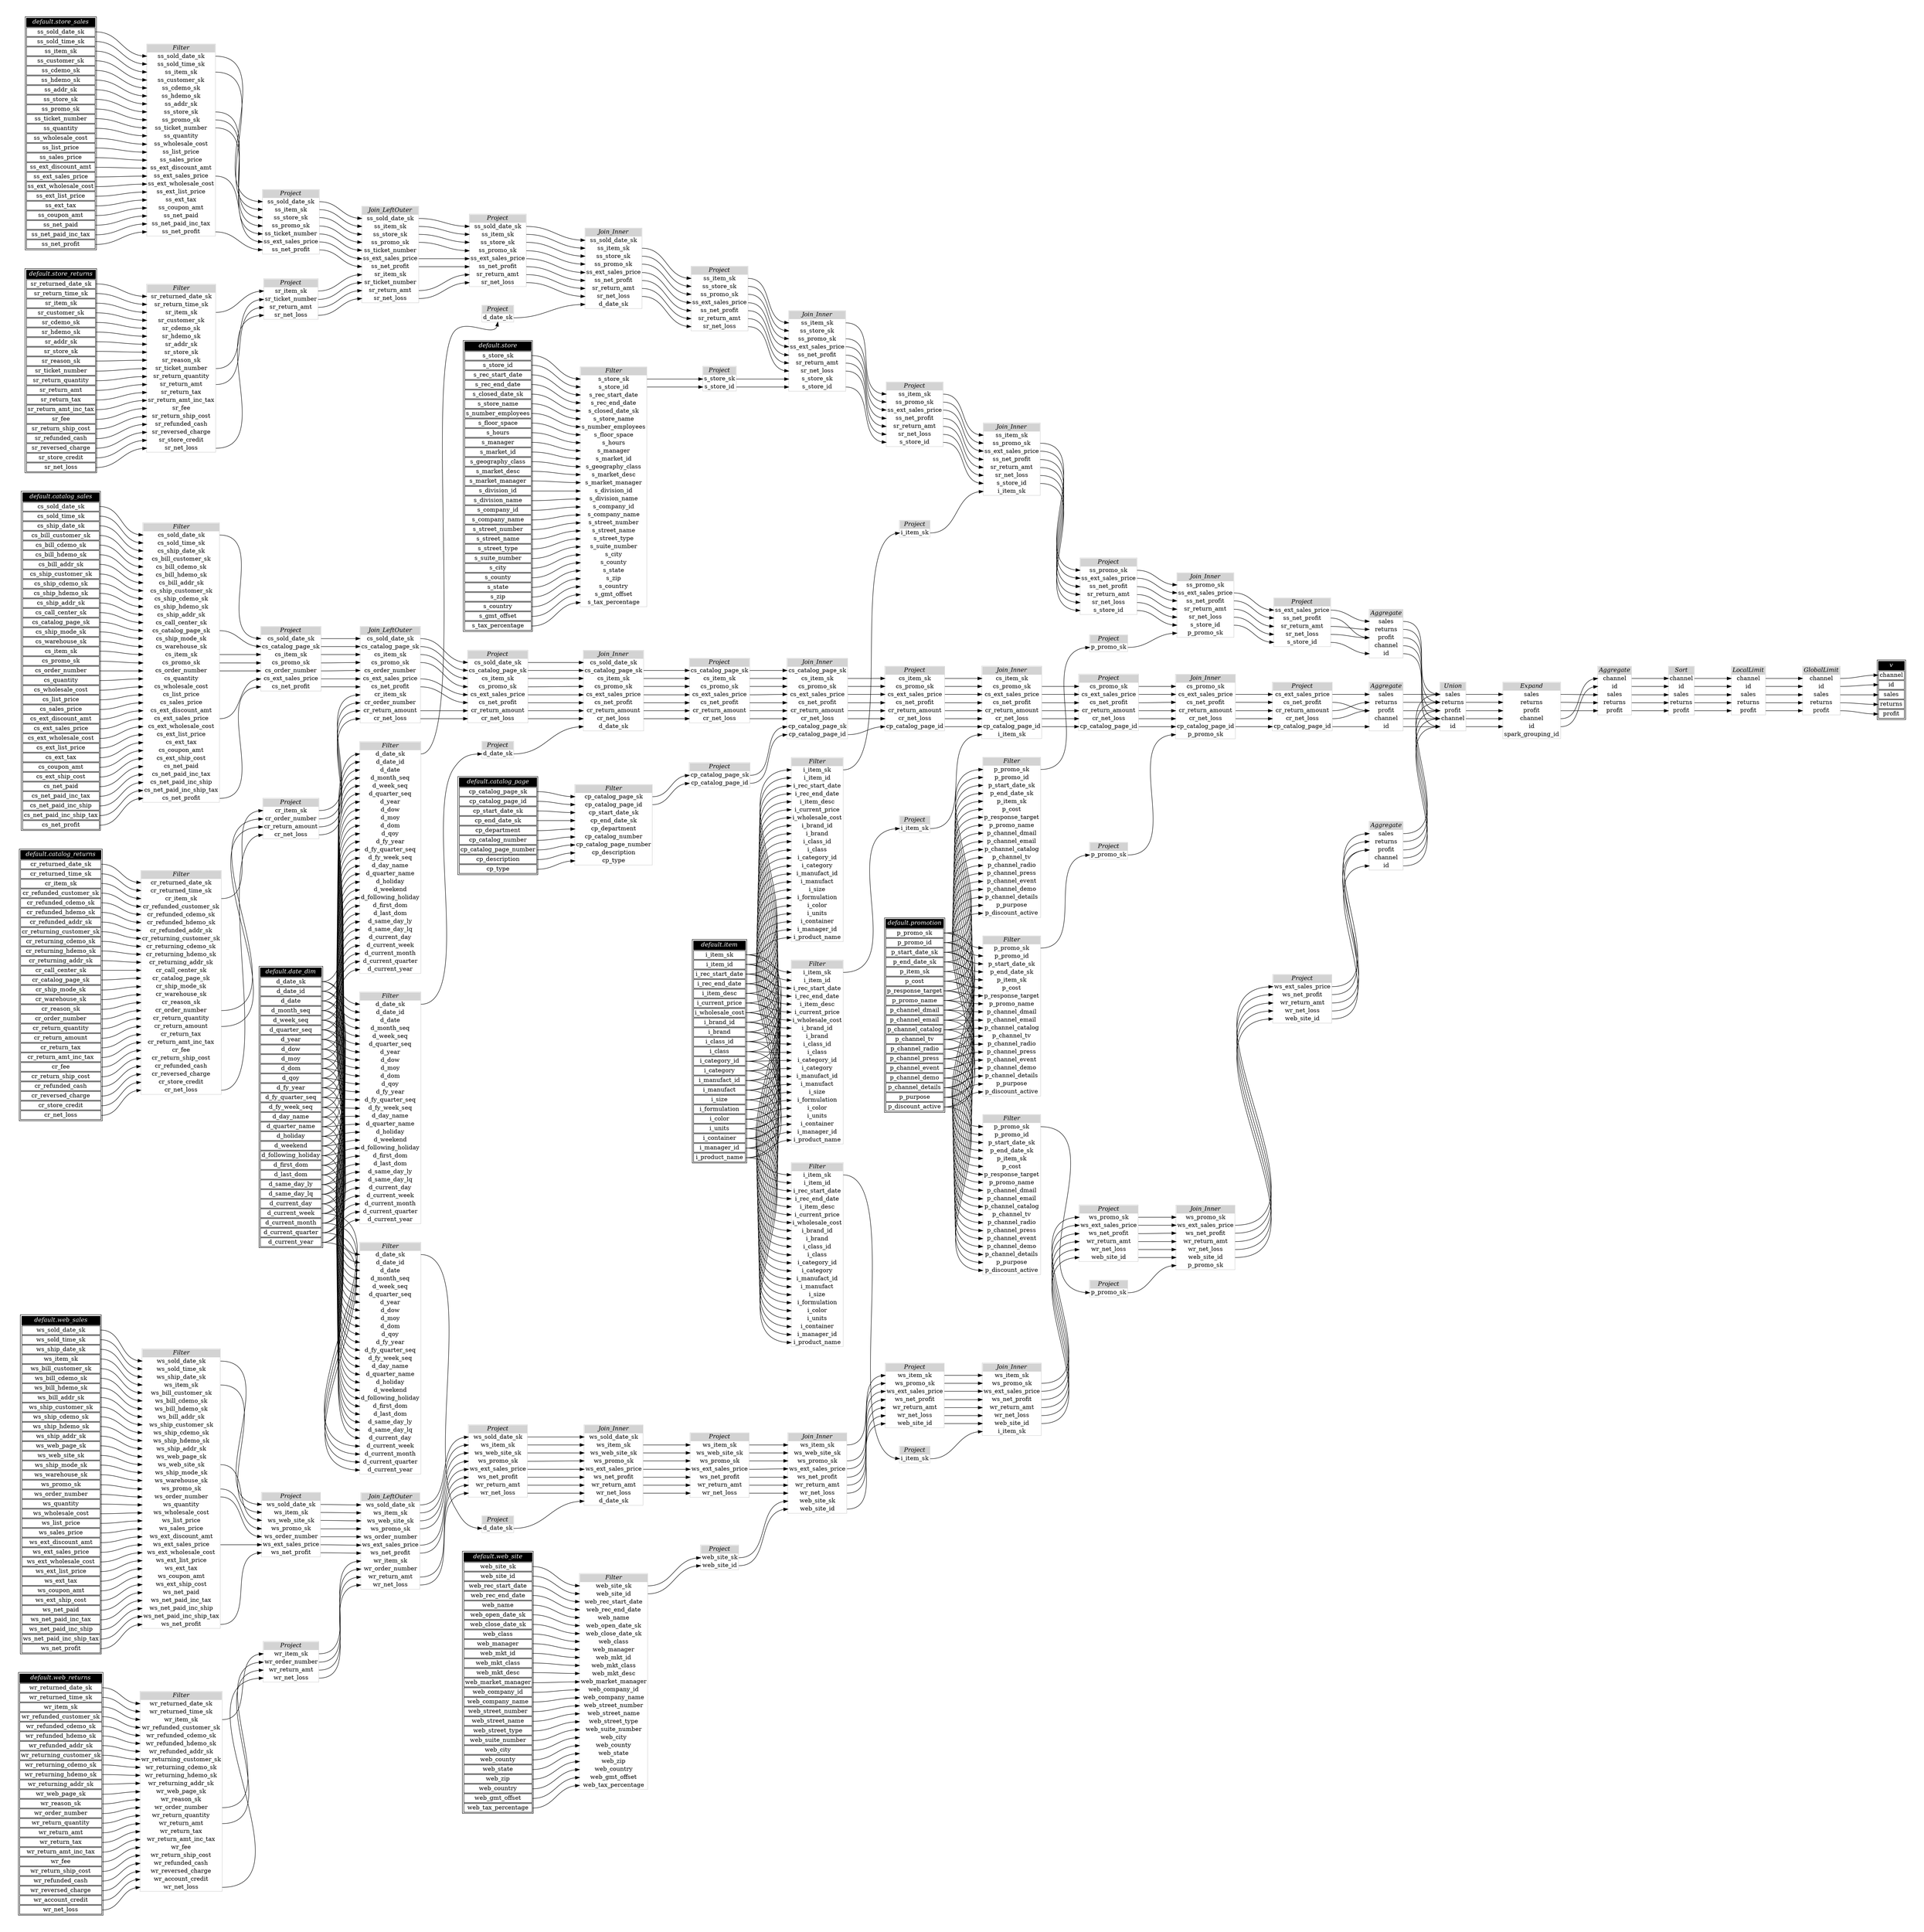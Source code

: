 // Automatically generated by TPCDSFlowTestSuite


digraph {
  graph [pad="0.5" nodesep="0.5" ranksep="1" fontname="Helvetica" rankdir=LR];
  node [shape=plaintext]

  
"Aggregate_09b1626" [label=<
<table color="lightgray" border="1" cellborder="0" cellspacing="0">
  <tr><td bgcolor="lightgray" port="nodeName"><i>Aggregate</i></td></tr>
  <tr><td port="0">channel</td></tr>
<tr><td port="1">id</td></tr>
<tr><td port="2">sales</td></tr>
<tr><td port="3">returns</td></tr>
<tr><td port="4">profit</td></tr>
</table>>];
     

"Aggregate_442df26" [label=<
<table color="lightgray" border="1" cellborder="0" cellspacing="0">
  <tr><td bgcolor="lightgray" port="nodeName"><i>Aggregate</i></td></tr>
  <tr><td port="0">sales</td></tr>
<tr><td port="1">returns</td></tr>
<tr><td port="2">profit</td></tr>
<tr><td port="3">channel</td></tr>
<tr><td port="4">id</td></tr>
</table>>];
     

"Aggregate_d6b7df7" [label=<
<table color="lightgray" border="1" cellborder="0" cellspacing="0">
  <tr><td bgcolor="lightgray" port="nodeName"><i>Aggregate</i></td></tr>
  <tr><td port="0">sales</td></tr>
<tr><td port="1">returns</td></tr>
<tr><td port="2">profit</td></tr>
<tr><td port="3">channel</td></tr>
<tr><td port="4">id</td></tr>
</table>>];
     

"Aggregate_eb89a85" [label=<
<table color="lightgray" border="1" cellborder="0" cellspacing="0">
  <tr><td bgcolor="lightgray" port="nodeName"><i>Aggregate</i></td></tr>
  <tr><td port="0">sales</td></tr>
<tr><td port="1">returns</td></tr>
<tr><td port="2">profit</td></tr>
<tr><td port="3">channel</td></tr>
<tr><td port="4">id</td></tr>
</table>>];
     

"Expand_cb96b2e" [label=<
<table color="lightgray" border="1" cellborder="0" cellspacing="0">
  <tr><td bgcolor="lightgray" port="nodeName"><i>Expand</i></td></tr>
  <tr><td port="0">sales</td></tr>
<tr><td port="1">returns</td></tr>
<tr><td port="2">profit</td></tr>
<tr><td port="3">channel</td></tr>
<tr><td port="4">id</td></tr>
<tr><td port="5">spark_grouping_id</td></tr>
</table>>];
     

"Filter_02e1ea2" [label=<
<table color="lightgray" border="1" cellborder="0" cellspacing="0">
  <tr><td bgcolor="lightgray" port="nodeName"><i>Filter</i></td></tr>
  <tr><td port="0">web_site_sk</td></tr>
<tr><td port="1">web_site_id</td></tr>
<tr><td port="2">web_rec_start_date</td></tr>
<tr><td port="3">web_rec_end_date</td></tr>
<tr><td port="4">web_name</td></tr>
<tr><td port="5">web_open_date_sk</td></tr>
<tr><td port="6">web_close_date_sk</td></tr>
<tr><td port="7">web_class</td></tr>
<tr><td port="8">web_manager</td></tr>
<tr><td port="9">web_mkt_id</td></tr>
<tr><td port="10">web_mkt_class</td></tr>
<tr><td port="11">web_mkt_desc</td></tr>
<tr><td port="12">web_market_manager</td></tr>
<tr><td port="13">web_company_id</td></tr>
<tr><td port="14">web_company_name</td></tr>
<tr><td port="15">web_street_number</td></tr>
<tr><td port="16">web_street_name</td></tr>
<tr><td port="17">web_street_type</td></tr>
<tr><td port="18">web_suite_number</td></tr>
<tr><td port="19">web_city</td></tr>
<tr><td port="20">web_county</td></tr>
<tr><td port="21">web_state</td></tr>
<tr><td port="22">web_zip</td></tr>
<tr><td port="23">web_country</td></tr>
<tr><td port="24">web_gmt_offset</td></tr>
<tr><td port="25">web_tax_percentage</td></tr>
</table>>];
     

"Filter_0cef6ef" [label=<
<table color="lightgray" border="1" cellborder="0" cellspacing="0">
  <tr><td bgcolor="lightgray" port="nodeName"><i>Filter</i></td></tr>
  <tr><td port="0">i_item_sk</td></tr>
<tr><td port="1">i_item_id</td></tr>
<tr><td port="2">i_rec_start_date</td></tr>
<tr><td port="3">i_rec_end_date</td></tr>
<tr><td port="4">i_item_desc</td></tr>
<tr><td port="5">i_current_price</td></tr>
<tr><td port="6">i_wholesale_cost</td></tr>
<tr><td port="7">i_brand_id</td></tr>
<tr><td port="8">i_brand</td></tr>
<tr><td port="9">i_class_id</td></tr>
<tr><td port="10">i_class</td></tr>
<tr><td port="11">i_category_id</td></tr>
<tr><td port="12">i_category</td></tr>
<tr><td port="13">i_manufact_id</td></tr>
<tr><td port="14">i_manufact</td></tr>
<tr><td port="15">i_size</td></tr>
<tr><td port="16">i_formulation</td></tr>
<tr><td port="17">i_color</td></tr>
<tr><td port="18">i_units</td></tr>
<tr><td port="19">i_container</td></tr>
<tr><td port="20">i_manager_id</td></tr>
<tr><td port="21">i_product_name</td></tr>
</table>>];
     

"Filter_15204af" [label=<
<table color="lightgray" border="1" cellborder="0" cellspacing="0">
  <tr><td bgcolor="lightgray" port="nodeName"><i>Filter</i></td></tr>
  <tr><td port="0">sr_returned_date_sk</td></tr>
<tr><td port="1">sr_return_time_sk</td></tr>
<tr><td port="2">sr_item_sk</td></tr>
<tr><td port="3">sr_customer_sk</td></tr>
<tr><td port="4">sr_cdemo_sk</td></tr>
<tr><td port="5">sr_hdemo_sk</td></tr>
<tr><td port="6">sr_addr_sk</td></tr>
<tr><td port="7">sr_store_sk</td></tr>
<tr><td port="8">sr_reason_sk</td></tr>
<tr><td port="9">sr_ticket_number</td></tr>
<tr><td port="10">sr_return_quantity</td></tr>
<tr><td port="11">sr_return_amt</td></tr>
<tr><td port="12">sr_return_tax</td></tr>
<tr><td port="13">sr_return_amt_inc_tax</td></tr>
<tr><td port="14">sr_fee</td></tr>
<tr><td port="15">sr_return_ship_cost</td></tr>
<tr><td port="16">sr_refunded_cash</td></tr>
<tr><td port="17">sr_reversed_charge</td></tr>
<tr><td port="18">sr_store_credit</td></tr>
<tr><td port="19">sr_net_loss</td></tr>
</table>>];
     

"Filter_1b6a0f4" [label=<
<table color="lightgray" border="1" cellborder="0" cellspacing="0">
  <tr><td bgcolor="lightgray" port="nodeName"><i>Filter</i></td></tr>
  <tr><td port="0">i_item_sk</td></tr>
<tr><td port="1">i_item_id</td></tr>
<tr><td port="2">i_rec_start_date</td></tr>
<tr><td port="3">i_rec_end_date</td></tr>
<tr><td port="4">i_item_desc</td></tr>
<tr><td port="5">i_current_price</td></tr>
<tr><td port="6">i_wholesale_cost</td></tr>
<tr><td port="7">i_brand_id</td></tr>
<tr><td port="8">i_brand</td></tr>
<tr><td port="9">i_class_id</td></tr>
<tr><td port="10">i_class</td></tr>
<tr><td port="11">i_category_id</td></tr>
<tr><td port="12">i_category</td></tr>
<tr><td port="13">i_manufact_id</td></tr>
<tr><td port="14">i_manufact</td></tr>
<tr><td port="15">i_size</td></tr>
<tr><td port="16">i_formulation</td></tr>
<tr><td port="17">i_color</td></tr>
<tr><td port="18">i_units</td></tr>
<tr><td port="19">i_container</td></tr>
<tr><td port="20">i_manager_id</td></tr>
<tr><td port="21">i_product_name</td></tr>
</table>>];
     

"Filter_225282e" [label=<
<table color="lightgray" border="1" cellborder="0" cellspacing="0">
  <tr><td bgcolor="lightgray" port="nodeName"><i>Filter</i></td></tr>
  <tr><td port="0">p_promo_sk</td></tr>
<tr><td port="1">p_promo_id</td></tr>
<tr><td port="2">p_start_date_sk</td></tr>
<tr><td port="3">p_end_date_sk</td></tr>
<tr><td port="4">p_item_sk</td></tr>
<tr><td port="5">p_cost</td></tr>
<tr><td port="6">p_response_target</td></tr>
<tr><td port="7">p_promo_name</td></tr>
<tr><td port="8">p_channel_dmail</td></tr>
<tr><td port="9">p_channel_email</td></tr>
<tr><td port="10">p_channel_catalog</td></tr>
<tr><td port="11">p_channel_tv</td></tr>
<tr><td port="12">p_channel_radio</td></tr>
<tr><td port="13">p_channel_press</td></tr>
<tr><td port="14">p_channel_event</td></tr>
<tr><td port="15">p_channel_demo</td></tr>
<tr><td port="16">p_channel_details</td></tr>
<tr><td port="17">p_purpose</td></tr>
<tr><td port="18">p_discount_active</td></tr>
</table>>];
     

"Filter_2d9f560" [label=<
<table color="lightgray" border="1" cellborder="0" cellspacing="0">
  <tr><td bgcolor="lightgray" port="nodeName"><i>Filter</i></td></tr>
  <tr><td port="0">s_store_sk</td></tr>
<tr><td port="1">s_store_id</td></tr>
<tr><td port="2">s_rec_start_date</td></tr>
<tr><td port="3">s_rec_end_date</td></tr>
<tr><td port="4">s_closed_date_sk</td></tr>
<tr><td port="5">s_store_name</td></tr>
<tr><td port="6">s_number_employees</td></tr>
<tr><td port="7">s_floor_space</td></tr>
<tr><td port="8">s_hours</td></tr>
<tr><td port="9">s_manager</td></tr>
<tr><td port="10">s_market_id</td></tr>
<tr><td port="11">s_geography_class</td></tr>
<tr><td port="12">s_market_desc</td></tr>
<tr><td port="13">s_market_manager</td></tr>
<tr><td port="14">s_division_id</td></tr>
<tr><td port="15">s_division_name</td></tr>
<tr><td port="16">s_company_id</td></tr>
<tr><td port="17">s_company_name</td></tr>
<tr><td port="18">s_street_number</td></tr>
<tr><td port="19">s_street_name</td></tr>
<tr><td port="20">s_street_type</td></tr>
<tr><td port="21">s_suite_number</td></tr>
<tr><td port="22">s_city</td></tr>
<tr><td port="23">s_county</td></tr>
<tr><td port="24">s_state</td></tr>
<tr><td port="25">s_zip</td></tr>
<tr><td port="26">s_country</td></tr>
<tr><td port="27">s_gmt_offset</td></tr>
<tr><td port="28">s_tax_percentage</td></tr>
</table>>];
     

"Filter_36101f9" [label=<
<table color="lightgray" border="1" cellborder="0" cellspacing="0">
  <tr><td bgcolor="lightgray" port="nodeName"><i>Filter</i></td></tr>
  <tr><td port="0">wr_returned_date_sk</td></tr>
<tr><td port="1">wr_returned_time_sk</td></tr>
<tr><td port="2">wr_item_sk</td></tr>
<tr><td port="3">wr_refunded_customer_sk</td></tr>
<tr><td port="4">wr_refunded_cdemo_sk</td></tr>
<tr><td port="5">wr_refunded_hdemo_sk</td></tr>
<tr><td port="6">wr_refunded_addr_sk</td></tr>
<tr><td port="7">wr_returning_customer_sk</td></tr>
<tr><td port="8">wr_returning_cdemo_sk</td></tr>
<tr><td port="9">wr_returning_hdemo_sk</td></tr>
<tr><td port="10">wr_returning_addr_sk</td></tr>
<tr><td port="11">wr_web_page_sk</td></tr>
<tr><td port="12">wr_reason_sk</td></tr>
<tr><td port="13">wr_order_number</td></tr>
<tr><td port="14">wr_return_quantity</td></tr>
<tr><td port="15">wr_return_amt</td></tr>
<tr><td port="16">wr_return_tax</td></tr>
<tr><td port="17">wr_return_amt_inc_tax</td></tr>
<tr><td port="18">wr_fee</td></tr>
<tr><td port="19">wr_return_ship_cost</td></tr>
<tr><td port="20">wr_refunded_cash</td></tr>
<tr><td port="21">wr_reversed_charge</td></tr>
<tr><td port="22">wr_account_credit</td></tr>
<tr><td port="23">wr_net_loss</td></tr>
</table>>];
     

"Filter_4fd3f92" [label=<
<table color="lightgray" border="1" cellborder="0" cellspacing="0">
  <tr><td bgcolor="lightgray" port="nodeName"><i>Filter</i></td></tr>
  <tr><td port="0">i_item_sk</td></tr>
<tr><td port="1">i_item_id</td></tr>
<tr><td port="2">i_rec_start_date</td></tr>
<tr><td port="3">i_rec_end_date</td></tr>
<tr><td port="4">i_item_desc</td></tr>
<tr><td port="5">i_current_price</td></tr>
<tr><td port="6">i_wholesale_cost</td></tr>
<tr><td port="7">i_brand_id</td></tr>
<tr><td port="8">i_brand</td></tr>
<tr><td port="9">i_class_id</td></tr>
<tr><td port="10">i_class</td></tr>
<tr><td port="11">i_category_id</td></tr>
<tr><td port="12">i_category</td></tr>
<tr><td port="13">i_manufact_id</td></tr>
<tr><td port="14">i_manufact</td></tr>
<tr><td port="15">i_size</td></tr>
<tr><td port="16">i_formulation</td></tr>
<tr><td port="17">i_color</td></tr>
<tr><td port="18">i_units</td></tr>
<tr><td port="19">i_container</td></tr>
<tr><td port="20">i_manager_id</td></tr>
<tr><td port="21">i_product_name</td></tr>
</table>>];
     

"Filter_83b7fa1" [label=<
<table color="lightgray" border="1" cellborder="0" cellspacing="0">
  <tr><td bgcolor="lightgray" port="nodeName"><i>Filter</i></td></tr>
  <tr><td port="0">p_promo_sk</td></tr>
<tr><td port="1">p_promo_id</td></tr>
<tr><td port="2">p_start_date_sk</td></tr>
<tr><td port="3">p_end_date_sk</td></tr>
<tr><td port="4">p_item_sk</td></tr>
<tr><td port="5">p_cost</td></tr>
<tr><td port="6">p_response_target</td></tr>
<tr><td port="7">p_promo_name</td></tr>
<tr><td port="8">p_channel_dmail</td></tr>
<tr><td port="9">p_channel_email</td></tr>
<tr><td port="10">p_channel_catalog</td></tr>
<tr><td port="11">p_channel_tv</td></tr>
<tr><td port="12">p_channel_radio</td></tr>
<tr><td port="13">p_channel_press</td></tr>
<tr><td port="14">p_channel_event</td></tr>
<tr><td port="15">p_channel_demo</td></tr>
<tr><td port="16">p_channel_details</td></tr>
<tr><td port="17">p_purpose</td></tr>
<tr><td port="18">p_discount_active</td></tr>
</table>>];
     

"Filter_850a060" [label=<
<table color="lightgray" border="1" cellborder="0" cellspacing="0">
  <tr><td bgcolor="lightgray" port="nodeName"><i>Filter</i></td></tr>
  <tr><td port="0">ss_sold_date_sk</td></tr>
<tr><td port="1">ss_sold_time_sk</td></tr>
<tr><td port="2">ss_item_sk</td></tr>
<tr><td port="3">ss_customer_sk</td></tr>
<tr><td port="4">ss_cdemo_sk</td></tr>
<tr><td port="5">ss_hdemo_sk</td></tr>
<tr><td port="6">ss_addr_sk</td></tr>
<tr><td port="7">ss_store_sk</td></tr>
<tr><td port="8">ss_promo_sk</td></tr>
<tr><td port="9">ss_ticket_number</td></tr>
<tr><td port="10">ss_quantity</td></tr>
<tr><td port="11">ss_wholesale_cost</td></tr>
<tr><td port="12">ss_list_price</td></tr>
<tr><td port="13">ss_sales_price</td></tr>
<tr><td port="14">ss_ext_discount_amt</td></tr>
<tr><td port="15">ss_ext_sales_price</td></tr>
<tr><td port="16">ss_ext_wholesale_cost</td></tr>
<tr><td port="17">ss_ext_list_price</td></tr>
<tr><td port="18">ss_ext_tax</td></tr>
<tr><td port="19">ss_coupon_amt</td></tr>
<tr><td port="20">ss_net_paid</td></tr>
<tr><td port="21">ss_net_paid_inc_tax</td></tr>
<tr><td port="22">ss_net_profit</td></tr>
</table>>];
     

"Filter_93721b1" [label=<
<table color="lightgray" border="1" cellborder="0" cellspacing="0">
  <tr><td bgcolor="lightgray" port="nodeName"><i>Filter</i></td></tr>
  <tr><td port="0">p_promo_sk</td></tr>
<tr><td port="1">p_promo_id</td></tr>
<tr><td port="2">p_start_date_sk</td></tr>
<tr><td port="3">p_end_date_sk</td></tr>
<tr><td port="4">p_item_sk</td></tr>
<tr><td port="5">p_cost</td></tr>
<tr><td port="6">p_response_target</td></tr>
<tr><td port="7">p_promo_name</td></tr>
<tr><td port="8">p_channel_dmail</td></tr>
<tr><td port="9">p_channel_email</td></tr>
<tr><td port="10">p_channel_catalog</td></tr>
<tr><td port="11">p_channel_tv</td></tr>
<tr><td port="12">p_channel_radio</td></tr>
<tr><td port="13">p_channel_press</td></tr>
<tr><td port="14">p_channel_event</td></tr>
<tr><td port="15">p_channel_demo</td></tr>
<tr><td port="16">p_channel_details</td></tr>
<tr><td port="17">p_purpose</td></tr>
<tr><td port="18">p_discount_active</td></tr>
</table>>];
     

"Filter_b773196" [label=<
<table color="lightgray" border="1" cellborder="0" cellspacing="0">
  <tr><td bgcolor="lightgray" port="nodeName"><i>Filter</i></td></tr>
  <tr><td port="0">cs_sold_date_sk</td></tr>
<tr><td port="1">cs_sold_time_sk</td></tr>
<tr><td port="2">cs_ship_date_sk</td></tr>
<tr><td port="3">cs_bill_customer_sk</td></tr>
<tr><td port="4">cs_bill_cdemo_sk</td></tr>
<tr><td port="5">cs_bill_hdemo_sk</td></tr>
<tr><td port="6">cs_bill_addr_sk</td></tr>
<tr><td port="7">cs_ship_customer_sk</td></tr>
<tr><td port="8">cs_ship_cdemo_sk</td></tr>
<tr><td port="9">cs_ship_hdemo_sk</td></tr>
<tr><td port="10">cs_ship_addr_sk</td></tr>
<tr><td port="11">cs_call_center_sk</td></tr>
<tr><td port="12">cs_catalog_page_sk</td></tr>
<tr><td port="13">cs_ship_mode_sk</td></tr>
<tr><td port="14">cs_warehouse_sk</td></tr>
<tr><td port="15">cs_item_sk</td></tr>
<tr><td port="16">cs_promo_sk</td></tr>
<tr><td port="17">cs_order_number</td></tr>
<tr><td port="18">cs_quantity</td></tr>
<tr><td port="19">cs_wholesale_cost</td></tr>
<tr><td port="20">cs_list_price</td></tr>
<tr><td port="21">cs_sales_price</td></tr>
<tr><td port="22">cs_ext_discount_amt</td></tr>
<tr><td port="23">cs_ext_sales_price</td></tr>
<tr><td port="24">cs_ext_wholesale_cost</td></tr>
<tr><td port="25">cs_ext_list_price</td></tr>
<tr><td port="26">cs_ext_tax</td></tr>
<tr><td port="27">cs_coupon_amt</td></tr>
<tr><td port="28">cs_ext_ship_cost</td></tr>
<tr><td port="29">cs_net_paid</td></tr>
<tr><td port="30">cs_net_paid_inc_tax</td></tr>
<tr><td port="31">cs_net_paid_inc_ship</td></tr>
<tr><td port="32">cs_net_paid_inc_ship_tax</td></tr>
<tr><td port="33">cs_net_profit</td></tr>
</table>>];
     

"Filter_b947213" [label=<
<table color="lightgray" border="1" cellborder="0" cellspacing="0">
  <tr><td bgcolor="lightgray" port="nodeName"><i>Filter</i></td></tr>
  <tr><td port="0">d_date_sk</td></tr>
<tr><td port="1">d_date_id</td></tr>
<tr><td port="2">d_date</td></tr>
<tr><td port="3">d_month_seq</td></tr>
<tr><td port="4">d_week_seq</td></tr>
<tr><td port="5">d_quarter_seq</td></tr>
<tr><td port="6">d_year</td></tr>
<tr><td port="7">d_dow</td></tr>
<tr><td port="8">d_moy</td></tr>
<tr><td port="9">d_dom</td></tr>
<tr><td port="10">d_qoy</td></tr>
<tr><td port="11">d_fy_year</td></tr>
<tr><td port="12">d_fy_quarter_seq</td></tr>
<tr><td port="13">d_fy_week_seq</td></tr>
<tr><td port="14">d_day_name</td></tr>
<tr><td port="15">d_quarter_name</td></tr>
<tr><td port="16">d_holiday</td></tr>
<tr><td port="17">d_weekend</td></tr>
<tr><td port="18">d_following_holiday</td></tr>
<tr><td port="19">d_first_dom</td></tr>
<tr><td port="20">d_last_dom</td></tr>
<tr><td port="21">d_same_day_ly</td></tr>
<tr><td port="22">d_same_day_lq</td></tr>
<tr><td port="23">d_current_day</td></tr>
<tr><td port="24">d_current_week</td></tr>
<tr><td port="25">d_current_month</td></tr>
<tr><td port="26">d_current_quarter</td></tr>
<tr><td port="27">d_current_year</td></tr>
</table>>];
     

"Filter_ded751c" [label=<
<table color="lightgray" border="1" cellborder="0" cellspacing="0">
  <tr><td bgcolor="lightgray" port="nodeName"><i>Filter</i></td></tr>
  <tr><td port="0">cr_returned_date_sk</td></tr>
<tr><td port="1">cr_returned_time_sk</td></tr>
<tr><td port="2">cr_item_sk</td></tr>
<tr><td port="3">cr_refunded_customer_sk</td></tr>
<tr><td port="4">cr_refunded_cdemo_sk</td></tr>
<tr><td port="5">cr_refunded_hdemo_sk</td></tr>
<tr><td port="6">cr_refunded_addr_sk</td></tr>
<tr><td port="7">cr_returning_customer_sk</td></tr>
<tr><td port="8">cr_returning_cdemo_sk</td></tr>
<tr><td port="9">cr_returning_hdemo_sk</td></tr>
<tr><td port="10">cr_returning_addr_sk</td></tr>
<tr><td port="11">cr_call_center_sk</td></tr>
<tr><td port="12">cr_catalog_page_sk</td></tr>
<tr><td port="13">cr_ship_mode_sk</td></tr>
<tr><td port="14">cr_warehouse_sk</td></tr>
<tr><td port="15">cr_reason_sk</td></tr>
<tr><td port="16">cr_order_number</td></tr>
<tr><td port="17">cr_return_quantity</td></tr>
<tr><td port="18">cr_return_amount</td></tr>
<tr><td port="19">cr_return_tax</td></tr>
<tr><td port="20">cr_return_amt_inc_tax</td></tr>
<tr><td port="21">cr_fee</td></tr>
<tr><td port="22">cr_return_ship_cost</td></tr>
<tr><td port="23">cr_refunded_cash</td></tr>
<tr><td port="24">cr_reversed_charge</td></tr>
<tr><td port="25">cr_store_credit</td></tr>
<tr><td port="26">cr_net_loss</td></tr>
</table>>];
     

"Filter_e308567" [label=<
<table color="lightgray" border="1" cellborder="0" cellspacing="0">
  <tr><td bgcolor="lightgray" port="nodeName"><i>Filter</i></td></tr>
  <tr><td port="0">ws_sold_date_sk</td></tr>
<tr><td port="1">ws_sold_time_sk</td></tr>
<tr><td port="2">ws_ship_date_sk</td></tr>
<tr><td port="3">ws_item_sk</td></tr>
<tr><td port="4">ws_bill_customer_sk</td></tr>
<tr><td port="5">ws_bill_cdemo_sk</td></tr>
<tr><td port="6">ws_bill_hdemo_sk</td></tr>
<tr><td port="7">ws_bill_addr_sk</td></tr>
<tr><td port="8">ws_ship_customer_sk</td></tr>
<tr><td port="9">ws_ship_cdemo_sk</td></tr>
<tr><td port="10">ws_ship_hdemo_sk</td></tr>
<tr><td port="11">ws_ship_addr_sk</td></tr>
<tr><td port="12">ws_web_page_sk</td></tr>
<tr><td port="13">ws_web_site_sk</td></tr>
<tr><td port="14">ws_ship_mode_sk</td></tr>
<tr><td port="15">ws_warehouse_sk</td></tr>
<tr><td port="16">ws_promo_sk</td></tr>
<tr><td port="17">ws_order_number</td></tr>
<tr><td port="18">ws_quantity</td></tr>
<tr><td port="19">ws_wholesale_cost</td></tr>
<tr><td port="20">ws_list_price</td></tr>
<tr><td port="21">ws_sales_price</td></tr>
<tr><td port="22">ws_ext_discount_amt</td></tr>
<tr><td port="23">ws_ext_sales_price</td></tr>
<tr><td port="24">ws_ext_wholesale_cost</td></tr>
<tr><td port="25">ws_ext_list_price</td></tr>
<tr><td port="26">ws_ext_tax</td></tr>
<tr><td port="27">ws_coupon_amt</td></tr>
<tr><td port="28">ws_ext_ship_cost</td></tr>
<tr><td port="29">ws_net_paid</td></tr>
<tr><td port="30">ws_net_paid_inc_tax</td></tr>
<tr><td port="31">ws_net_paid_inc_ship</td></tr>
<tr><td port="32">ws_net_paid_inc_ship_tax</td></tr>
<tr><td port="33">ws_net_profit</td></tr>
</table>>];
     

"Filter_e4b6dc0" [label=<
<table color="lightgray" border="1" cellborder="0" cellspacing="0">
  <tr><td bgcolor="lightgray" port="nodeName"><i>Filter</i></td></tr>
  <tr><td port="0">d_date_sk</td></tr>
<tr><td port="1">d_date_id</td></tr>
<tr><td port="2">d_date</td></tr>
<tr><td port="3">d_month_seq</td></tr>
<tr><td port="4">d_week_seq</td></tr>
<tr><td port="5">d_quarter_seq</td></tr>
<tr><td port="6">d_year</td></tr>
<tr><td port="7">d_dow</td></tr>
<tr><td port="8">d_moy</td></tr>
<tr><td port="9">d_dom</td></tr>
<tr><td port="10">d_qoy</td></tr>
<tr><td port="11">d_fy_year</td></tr>
<tr><td port="12">d_fy_quarter_seq</td></tr>
<tr><td port="13">d_fy_week_seq</td></tr>
<tr><td port="14">d_day_name</td></tr>
<tr><td port="15">d_quarter_name</td></tr>
<tr><td port="16">d_holiday</td></tr>
<tr><td port="17">d_weekend</td></tr>
<tr><td port="18">d_following_holiday</td></tr>
<tr><td port="19">d_first_dom</td></tr>
<tr><td port="20">d_last_dom</td></tr>
<tr><td port="21">d_same_day_ly</td></tr>
<tr><td port="22">d_same_day_lq</td></tr>
<tr><td port="23">d_current_day</td></tr>
<tr><td port="24">d_current_week</td></tr>
<tr><td port="25">d_current_month</td></tr>
<tr><td port="26">d_current_quarter</td></tr>
<tr><td port="27">d_current_year</td></tr>
</table>>];
     

"Filter_ebf6420" [label=<
<table color="lightgray" border="1" cellborder="0" cellspacing="0">
  <tr><td bgcolor="lightgray" port="nodeName"><i>Filter</i></td></tr>
  <tr><td port="0">cp_catalog_page_sk</td></tr>
<tr><td port="1">cp_catalog_page_id</td></tr>
<tr><td port="2">cp_start_date_sk</td></tr>
<tr><td port="3">cp_end_date_sk</td></tr>
<tr><td port="4">cp_department</td></tr>
<tr><td port="5">cp_catalog_number</td></tr>
<tr><td port="6">cp_catalog_page_number</td></tr>
<tr><td port="7">cp_description</td></tr>
<tr><td port="8">cp_type</td></tr>
</table>>];
     

"Filter_fc24454" [label=<
<table color="lightgray" border="1" cellborder="0" cellspacing="0">
  <tr><td bgcolor="lightgray" port="nodeName"><i>Filter</i></td></tr>
  <tr><td port="0">d_date_sk</td></tr>
<tr><td port="1">d_date_id</td></tr>
<tr><td port="2">d_date</td></tr>
<tr><td port="3">d_month_seq</td></tr>
<tr><td port="4">d_week_seq</td></tr>
<tr><td port="5">d_quarter_seq</td></tr>
<tr><td port="6">d_year</td></tr>
<tr><td port="7">d_dow</td></tr>
<tr><td port="8">d_moy</td></tr>
<tr><td port="9">d_dom</td></tr>
<tr><td port="10">d_qoy</td></tr>
<tr><td port="11">d_fy_year</td></tr>
<tr><td port="12">d_fy_quarter_seq</td></tr>
<tr><td port="13">d_fy_week_seq</td></tr>
<tr><td port="14">d_day_name</td></tr>
<tr><td port="15">d_quarter_name</td></tr>
<tr><td port="16">d_holiday</td></tr>
<tr><td port="17">d_weekend</td></tr>
<tr><td port="18">d_following_holiday</td></tr>
<tr><td port="19">d_first_dom</td></tr>
<tr><td port="20">d_last_dom</td></tr>
<tr><td port="21">d_same_day_ly</td></tr>
<tr><td port="22">d_same_day_lq</td></tr>
<tr><td port="23">d_current_day</td></tr>
<tr><td port="24">d_current_week</td></tr>
<tr><td port="25">d_current_month</td></tr>
<tr><td port="26">d_current_quarter</td></tr>
<tr><td port="27">d_current_year</td></tr>
</table>>];
     

"GlobalLimit_c103e09" [label=<
<table color="lightgray" border="1" cellborder="0" cellspacing="0">
  <tr><td bgcolor="lightgray" port="nodeName"><i>GlobalLimit</i></td></tr>
  <tr><td port="0">channel</td></tr>
<tr><td port="1">id</td></tr>
<tr><td port="2">sales</td></tr>
<tr><td port="3">returns</td></tr>
<tr><td port="4">profit</td></tr>
</table>>];
     

"Join_Inner_034276d" [label=<
<table color="lightgray" border="1" cellborder="0" cellspacing="0">
  <tr><td bgcolor="lightgray" port="nodeName"><i>Join_Inner</i></td></tr>
  <tr><td port="0">ws_sold_date_sk</td></tr>
<tr><td port="1">ws_item_sk</td></tr>
<tr><td port="2">ws_web_site_sk</td></tr>
<tr><td port="3">ws_promo_sk</td></tr>
<tr><td port="4">ws_ext_sales_price</td></tr>
<tr><td port="5">ws_net_profit</td></tr>
<tr><td port="6">wr_return_amt</td></tr>
<tr><td port="7">wr_net_loss</td></tr>
<tr><td port="8">d_date_sk</td></tr>
</table>>];
     

"Join_Inner_19e09fb" [label=<
<table color="lightgray" border="1" cellborder="0" cellspacing="0">
  <tr><td bgcolor="lightgray" port="nodeName"><i>Join_Inner</i></td></tr>
  <tr><td port="0">ss_item_sk</td></tr>
<tr><td port="1">ss_promo_sk</td></tr>
<tr><td port="2">ss_ext_sales_price</td></tr>
<tr><td port="3">ss_net_profit</td></tr>
<tr><td port="4">sr_return_amt</td></tr>
<tr><td port="5">sr_net_loss</td></tr>
<tr><td port="6">s_store_id</td></tr>
<tr><td port="7">i_item_sk</td></tr>
</table>>];
     

"Join_Inner_303ac71" [label=<
<table color="lightgray" border="1" cellborder="0" cellspacing="0">
  <tr><td bgcolor="lightgray" port="nodeName"><i>Join_Inner</i></td></tr>
  <tr><td port="0">ss_promo_sk</td></tr>
<tr><td port="1">ss_ext_sales_price</td></tr>
<tr><td port="2">ss_net_profit</td></tr>
<tr><td port="3">sr_return_amt</td></tr>
<tr><td port="4">sr_net_loss</td></tr>
<tr><td port="5">s_store_id</td></tr>
<tr><td port="6">p_promo_sk</td></tr>
</table>>];
     

"Join_Inner_4635d98" [label=<
<table color="lightgray" border="1" cellborder="0" cellspacing="0">
  <tr><td bgcolor="lightgray" port="nodeName"><i>Join_Inner</i></td></tr>
  <tr><td port="0">ws_item_sk</td></tr>
<tr><td port="1">ws_web_site_sk</td></tr>
<tr><td port="2">ws_promo_sk</td></tr>
<tr><td port="3">ws_ext_sales_price</td></tr>
<tr><td port="4">ws_net_profit</td></tr>
<tr><td port="5">wr_return_amt</td></tr>
<tr><td port="6">wr_net_loss</td></tr>
<tr><td port="7">web_site_sk</td></tr>
<tr><td port="8">web_site_id</td></tr>
</table>>];
     

"Join_Inner_4ad392e" [label=<
<table color="lightgray" border="1" cellborder="0" cellspacing="0">
  <tr><td bgcolor="lightgray" port="nodeName"><i>Join_Inner</i></td></tr>
  <tr><td port="0">ws_item_sk</td></tr>
<tr><td port="1">ws_promo_sk</td></tr>
<tr><td port="2">ws_ext_sales_price</td></tr>
<tr><td port="3">ws_net_profit</td></tr>
<tr><td port="4">wr_return_amt</td></tr>
<tr><td port="5">wr_net_loss</td></tr>
<tr><td port="6">web_site_id</td></tr>
<tr><td port="7">i_item_sk</td></tr>
</table>>];
     

"Join_Inner_4c64940" [label=<
<table color="lightgray" border="1" cellborder="0" cellspacing="0">
  <tr><td bgcolor="lightgray" port="nodeName"><i>Join_Inner</i></td></tr>
  <tr><td port="0">ss_item_sk</td></tr>
<tr><td port="1">ss_store_sk</td></tr>
<tr><td port="2">ss_promo_sk</td></tr>
<tr><td port="3">ss_ext_sales_price</td></tr>
<tr><td port="4">ss_net_profit</td></tr>
<tr><td port="5">sr_return_amt</td></tr>
<tr><td port="6">sr_net_loss</td></tr>
<tr><td port="7">s_store_sk</td></tr>
<tr><td port="8">s_store_id</td></tr>
</table>>];
     

"Join_Inner_722bf4c" [label=<
<table color="lightgray" border="1" cellborder="0" cellspacing="0">
  <tr><td bgcolor="lightgray" port="nodeName"><i>Join_Inner</i></td></tr>
  <tr><td port="0">cs_catalog_page_sk</td></tr>
<tr><td port="1">cs_item_sk</td></tr>
<tr><td port="2">cs_promo_sk</td></tr>
<tr><td port="3">cs_ext_sales_price</td></tr>
<tr><td port="4">cs_net_profit</td></tr>
<tr><td port="5">cr_return_amount</td></tr>
<tr><td port="6">cr_net_loss</td></tr>
<tr><td port="7">cp_catalog_page_sk</td></tr>
<tr><td port="8">cp_catalog_page_id</td></tr>
</table>>];
     

"Join_Inner_7d84ce0" [label=<
<table color="lightgray" border="1" cellborder="0" cellspacing="0">
  <tr><td bgcolor="lightgray" port="nodeName"><i>Join_Inner</i></td></tr>
  <tr><td port="0">cs_sold_date_sk</td></tr>
<tr><td port="1">cs_catalog_page_sk</td></tr>
<tr><td port="2">cs_item_sk</td></tr>
<tr><td port="3">cs_promo_sk</td></tr>
<tr><td port="4">cs_ext_sales_price</td></tr>
<tr><td port="5">cs_net_profit</td></tr>
<tr><td port="6">cr_return_amount</td></tr>
<tr><td port="7">cr_net_loss</td></tr>
<tr><td port="8">d_date_sk</td></tr>
</table>>];
     

"Join_Inner_987d748" [label=<
<table color="lightgray" border="1" cellborder="0" cellspacing="0">
  <tr><td bgcolor="lightgray" port="nodeName"><i>Join_Inner</i></td></tr>
  <tr><td port="0">ws_promo_sk</td></tr>
<tr><td port="1">ws_ext_sales_price</td></tr>
<tr><td port="2">ws_net_profit</td></tr>
<tr><td port="3">wr_return_amt</td></tr>
<tr><td port="4">wr_net_loss</td></tr>
<tr><td port="5">web_site_id</td></tr>
<tr><td port="6">p_promo_sk</td></tr>
</table>>];
     

"Join_Inner_a38c95b" [label=<
<table color="lightgray" border="1" cellborder="0" cellspacing="0">
  <tr><td bgcolor="lightgray" port="nodeName"><i>Join_Inner</i></td></tr>
  <tr><td port="0">ss_sold_date_sk</td></tr>
<tr><td port="1">ss_item_sk</td></tr>
<tr><td port="2">ss_store_sk</td></tr>
<tr><td port="3">ss_promo_sk</td></tr>
<tr><td port="4">ss_ext_sales_price</td></tr>
<tr><td port="5">ss_net_profit</td></tr>
<tr><td port="6">sr_return_amt</td></tr>
<tr><td port="7">sr_net_loss</td></tr>
<tr><td port="8">d_date_sk</td></tr>
</table>>];
     

"Join_Inner_c7d9d5b" [label=<
<table color="lightgray" border="1" cellborder="0" cellspacing="0">
  <tr><td bgcolor="lightgray" port="nodeName"><i>Join_Inner</i></td></tr>
  <tr><td port="0">cs_item_sk</td></tr>
<tr><td port="1">cs_promo_sk</td></tr>
<tr><td port="2">cs_ext_sales_price</td></tr>
<tr><td port="3">cs_net_profit</td></tr>
<tr><td port="4">cr_return_amount</td></tr>
<tr><td port="5">cr_net_loss</td></tr>
<tr><td port="6">cp_catalog_page_id</td></tr>
<tr><td port="7">i_item_sk</td></tr>
</table>>];
     

"Join_Inner_e802b08" [label=<
<table color="lightgray" border="1" cellborder="0" cellspacing="0">
  <tr><td bgcolor="lightgray" port="nodeName"><i>Join_Inner</i></td></tr>
  <tr><td port="0">cs_promo_sk</td></tr>
<tr><td port="1">cs_ext_sales_price</td></tr>
<tr><td port="2">cs_net_profit</td></tr>
<tr><td port="3">cr_return_amount</td></tr>
<tr><td port="4">cr_net_loss</td></tr>
<tr><td port="5">cp_catalog_page_id</td></tr>
<tr><td port="6">p_promo_sk</td></tr>
</table>>];
     

"Join_LeftOuter_0061674" [label=<
<table color="lightgray" border="1" cellborder="0" cellspacing="0">
  <tr><td bgcolor="lightgray" port="nodeName"><i>Join_LeftOuter</i></td></tr>
  <tr><td port="0">cs_sold_date_sk</td></tr>
<tr><td port="1">cs_catalog_page_sk</td></tr>
<tr><td port="2">cs_item_sk</td></tr>
<tr><td port="3">cs_promo_sk</td></tr>
<tr><td port="4">cs_order_number</td></tr>
<tr><td port="5">cs_ext_sales_price</td></tr>
<tr><td port="6">cs_net_profit</td></tr>
<tr><td port="7">cr_item_sk</td></tr>
<tr><td port="8">cr_order_number</td></tr>
<tr><td port="9">cr_return_amount</td></tr>
<tr><td port="10">cr_net_loss</td></tr>
</table>>];
     

"Join_LeftOuter_2c31767" [label=<
<table color="lightgray" border="1" cellborder="0" cellspacing="0">
  <tr><td bgcolor="lightgray" port="nodeName"><i>Join_LeftOuter</i></td></tr>
  <tr><td port="0">ss_sold_date_sk</td></tr>
<tr><td port="1">ss_item_sk</td></tr>
<tr><td port="2">ss_store_sk</td></tr>
<tr><td port="3">ss_promo_sk</td></tr>
<tr><td port="4">ss_ticket_number</td></tr>
<tr><td port="5">ss_ext_sales_price</td></tr>
<tr><td port="6">ss_net_profit</td></tr>
<tr><td port="7">sr_item_sk</td></tr>
<tr><td port="8">sr_ticket_number</td></tr>
<tr><td port="9">sr_return_amt</td></tr>
<tr><td port="10">sr_net_loss</td></tr>
</table>>];
     

"Join_LeftOuter_e618c4e" [label=<
<table color="lightgray" border="1" cellborder="0" cellspacing="0">
  <tr><td bgcolor="lightgray" port="nodeName"><i>Join_LeftOuter</i></td></tr>
  <tr><td port="0">ws_sold_date_sk</td></tr>
<tr><td port="1">ws_item_sk</td></tr>
<tr><td port="2">ws_web_site_sk</td></tr>
<tr><td port="3">ws_promo_sk</td></tr>
<tr><td port="4">ws_order_number</td></tr>
<tr><td port="5">ws_ext_sales_price</td></tr>
<tr><td port="6">ws_net_profit</td></tr>
<tr><td port="7">wr_item_sk</td></tr>
<tr><td port="8">wr_order_number</td></tr>
<tr><td port="9">wr_return_amt</td></tr>
<tr><td port="10">wr_net_loss</td></tr>
</table>>];
     

"LocalLimit_269d2b0" [label=<
<table color="lightgray" border="1" cellborder="0" cellspacing="0">
  <tr><td bgcolor="lightgray" port="nodeName"><i>LocalLimit</i></td></tr>
  <tr><td port="0">channel</td></tr>
<tr><td port="1">id</td></tr>
<tr><td port="2">sales</td></tr>
<tr><td port="3">returns</td></tr>
<tr><td port="4">profit</td></tr>
</table>>];
     

"Project_02058e6" [label=<
<table color="lightgray" border="1" cellborder="0" cellspacing="0">
  <tr><td bgcolor="lightgray" port="nodeName"><i>Project</i></td></tr>
  <tr><td port="0">ss_sold_date_sk</td></tr>
<tr><td port="1">ss_item_sk</td></tr>
<tr><td port="2">ss_store_sk</td></tr>
<tr><td port="3">ss_promo_sk</td></tr>
<tr><td port="4">ss_ext_sales_price</td></tr>
<tr><td port="5">ss_net_profit</td></tr>
<tr><td port="6">sr_return_amt</td></tr>
<tr><td port="7">sr_net_loss</td></tr>
</table>>];
     

"Project_0bef446" [label=<
<table color="lightgray" border="1" cellborder="0" cellspacing="0">
  <tr><td bgcolor="lightgray" port="nodeName"><i>Project</i></td></tr>
  <tr><td port="0">d_date_sk</td></tr>
</table>>];
     

"Project_0fb4fa6" [label=<
<table color="lightgray" border="1" cellborder="0" cellspacing="0">
  <tr><td bgcolor="lightgray" port="nodeName"><i>Project</i></td></tr>
  <tr><td port="0">cs_catalog_page_sk</td></tr>
<tr><td port="1">cs_item_sk</td></tr>
<tr><td port="2">cs_promo_sk</td></tr>
<tr><td port="3">cs_ext_sales_price</td></tr>
<tr><td port="4">cs_net_profit</td></tr>
<tr><td port="5">cr_return_amount</td></tr>
<tr><td port="6">cr_net_loss</td></tr>
</table>>];
     

"Project_1f4a268" [label=<
<table color="lightgray" border="1" cellborder="0" cellspacing="0">
  <tr><td bgcolor="lightgray" port="nodeName"><i>Project</i></td></tr>
  <tr><td port="0">i_item_sk</td></tr>
</table>>];
     

"Project_220ecfa" [label=<
<table color="lightgray" border="1" cellborder="0" cellspacing="0">
  <tr><td bgcolor="lightgray" port="nodeName"><i>Project</i></td></tr>
  <tr><td port="0">cs_sold_date_sk</td></tr>
<tr><td port="1">cs_catalog_page_sk</td></tr>
<tr><td port="2">cs_item_sk</td></tr>
<tr><td port="3">cs_promo_sk</td></tr>
<tr><td port="4">cs_order_number</td></tr>
<tr><td port="5">cs_ext_sales_price</td></tr>
<tr><td port="6">cs_net_profit</td></tr>
</table>>];
     

"Project_295bc51" [label=<
<table color="lightgray" border="1" cellborder="0" cellspacing="0">
  <tr><td bgcolor="lightgray" port="nodeName"><i>Project</i></td></tr>
  <tr><td port="0">ws_promo_sk</td></tr>
<tr><td port="1">ws_ext_sales_price</td></tr>
<tr><td port="2">ws_net_profit</td></tr>
<tr><td port="3">wr_return_amt</td></tr>
<tr><td port="4">wr_net_loss</td></tr>
<tr><td port="5">web_site_id</td></tr>
</table>>];
     

"Project_2bed554" [label=<
<table color="lightgray" border="1" cellborder="0" cellspacing="0">
  <tr><td bgcolor="lightgray" port="nodeName"><i>Project</i></td></tr>
  <tr><td port="0">ss_item_sk</td></tr>
<tr><td port="1">ss_store_sk</td></tr>
<tr><td port="2">ss_promo_sk</td></tr>
<tr><td port="3">ss_ext_sales_price</td></tr>
<tr><td port="4">ss_net_profit</td></tr>
<tr><td port="5">sr_return_amt</td></tr>
<tr><td port="6">sr_net_loss</td></tr>
</table>>];
     

"Project_38eaf6e" [label=<
<table color="lightgray" border="1" cellborder="0" cellspacing="0">
  <tr><td bgcolor="lightgray" port="nodeName"><i>Project</i></td></tr>
  <tr><td port="0">p_promo_sk</td></tr>
</table>>];
     

"Project_3edf3f7" [label=<
<table color="lightgray" border="1" cellborder="0" cellspacing="0">
  <tr><td bgcolor="lightgray" port="nodeName"><i>Project</i></td></tr>
  <tr><td port="0">cp_catalog_page_sk</td></tr>
<tr><td port="1">cp_catalog_page_id</td></tr>
</table>>];
     

"Project_4260a8d" [label=<
<table color="lightgray" border="1" cellborder="0" cellspacing="0">
  <tr><td bgcolor="lightgray" port="nodeName"><i>Project</i></td></tr>
  <tr><td port="0">d_date_sk</td></tr>
</table>>];
     

"Project_42bbc98" [label=<
<table color="lightgray" border="1" cellborder="0" cellspacing="0">
  <tr><td bgcolor="lightgray" port="nodeName"><i>Project</i></td></tr>
  <tr><td port="0">cs_ext_sales_price</td></tr>
<tr><td port="1">cs_net_profit</td></tr>
<tr><td port="2">cr_return_amount</td></tr>
<tr><td port="3">cr_net_loss</td></tr>
<tr><td port="4">cp_catalog_page_id</td></tr>
</table>>];
     

"Project_5e037aa" [label=<
<table color="lightgray" border="1" cellborder="0" cellspacing="0">
  <tr><td bgcolor="lightgray" port="nodeName"><i>Project</i></td></tr>
  <tr><td port="0">sr_item_sk</td></tr>
<tr><td port="1">sr_ticket_number</td></tr>
<tr><td port="2">sr_return_amt</td></tr>
<tr><td port="3">sr_net_loss</td></tr>
</table>>];
     

"Project_69e0981" [label=<
<table color="lightgray" border="1" cellborder="0" cellspacing="0">
  <tr><td bgcolor="lightgray" port="nodeName"><i>Project</i></td></tr>
  <tr><td port="0">ss_item_sk</td></tr>
<tr><td port="1">ss_promo_sk</td></tr>
<tr><td port="2">ss_ext_sales_price</td></tr>
<tr><td port="3">ss_net_profit</td></tr>
<tr><td port="4">sr_return_amt</td></tr>
<tr><td port="5">sr_net_loss</td></tr>
<tr><td port="6">s_store_id</td></tr>
</table>>];
     

"Project_6d02e81" [label=<
<table color="lightgray" border="1" cellborder="0" cellspacing="0">
  <tr><td bgcolor="lightgray" port="nodeName"><i>Project</i></td></tr>
  <tr><td port="0">ss_sold_date_sk</td></tr>
<tr><td port="1">ss_item_sk</td></tr>
<tr><td port="2">ss_store_sk</td></tr>
<tr><td port="3">ss_promo_sk</td></tr>
<tr><td port="4">ss_ticket_number</td></tr>
<tr><td port="5">ss_ext_sales_price</td></tr>
<tr><td port="6">ss_net_profit</td></tr>
</table>>];
     

"Project_6f4da4b" [label=<
<table color="lightgray" border="1" cellborder="0" cellspacing="0">
  <tr><td bgcolor="lightgray" port="nodeName"><i>Project</i></td></tr>
  <tr><td port="0">i_item_sk</td></tr>
</table>>];
     

"Project_6fa742f" [label=<
<table color="lightgray" border="1" cellborder="0" cellspacing="0">
  <tr><td bgcolor="lightgray" port="nodeName"><i>Project</i></td></tr>
  <tr><td port="0">s_store_sk</td></tr>
<tr><td port="1">s_store_id</td></tr>
</table>>];
     

"Project_73813a4" [label=<
<table color="lightgray" border="1" cellborder="0" cellspacing="0">
  <tr><td bgcolor="lightgray" port="nodeName"><i>Project</i></td></tr>
  <tr><td port="0">p_promo_sk</td></tr>
</table>>];
     

"Project_85a1dda" [label=<
<table color="lightgray" border="1" cellborder="0" cellspacing="0">
  <tr><td bgcolor="lightgray" port="nodeName"><i>Project</i></td></tr>
  <tr><td port="0">ss_ext_sales_price</td></tr>
<tr><td port="1">ss_net_profit</td></tr>
<tr><td port="2">sr_return_amt</td></tr>
<tr><td port="3">sr_net_loss</td></tr>
<tr><td port="4">s_store_id</td></tr>
</table>>];
     

"Project_8f19604" [label=<
<table color="lightgray" border="1" cellborder="0" cellspacing="0">
  <tr><td bgcolor="lightgray" port="nodeName"><i>Project</i></td></tr>
  <tr><td port="0">p_promo_sk</td></tr>
</table>>];
     

"Project_a065954" [label=<
<table color="lightgray" border="1" cellborder="0" cellspacing="0">
  <tr><td bgcolor="lightgray" port="nodeName"><i>Project</i></td></tr>
  <tr><td port="0">ss_promo_sk</td></tr>
<tr><td port="1">ss_ext_sales_price</td></tr>
<tr><td port="2">ss_net_profit</td></tr>
<tr><td port="3">sr_return_amt</td></tr>
<tr><td port="4">sr_net_loss</td></tr>
<tr><td port="5">s_store_id</td></tr>
</table>>];
     

"Project_a23b4ea" [label=<
<table color="lightgray" border="1" cellborder="0" cellspacing="0">
  <tr><td bgcolor="lightgray" port="nodeName"><i>Project</i></td></tr>
  <tr><td port="0">d_date_sk</td></tr>
</table>>];
     

"Project_ad38cb1" [label=<
<table color="lightgray" border="1" cellborder="0" cellspacing="0">
  <tr><td bgcolor="lightgray" port="nodeName"><i>Project</i></td></tr>
  <tr><td port="0">i_item_sk</td></tr>
</table>>];
     

"Project_af86b25" [label=<
<table color="lightgray" border="1" cellborder="0" cellspacing="0">
  <tr><td bgcolor="lightgray" port="nodeName"><i>Project</i></td></tr>
  <tr><td port="0">ws_item_sk</td></tr>
<tr><td port="1">ws_promo_sk</td></tr>
<tr><td port="2">ws_ext_sales_price</td></tr>
<tr><td port="3">ws_net_profit</td></tr>
<tr><td port="4">wr_return_amt</td></tr>
<tr><td port="5">wr_net_loss</td></tr>
<tr><td port="6">web_site_id</td></tr>
</table>>];
     

"Project_b31e8a5" [label=<
<table color="lightgray" border="1" cellborder="0" cellspacing="0">
  <tr><td bgcolor="lightgray" port="nodeName"><i>Project</i></td></tr>
  <tr><td port="0">wr_item_sk</td></tr>
<tr><td port="1">wr_order_number</td></tr>
<tr><td port="2">wr_return_amt</td></tr>
<tr><td port="3">wr_net_loss</td></tr>
</table>>];
     

"Project_bc2ce66" [label=<
<table color="lightgray" border="1" cellborder="0" cellspacing="0">
  <tr><td bgcolor="lightgray" port="nodeName"><i>Project</i></td></tr>
  <tr><td port="0">ws_sold_date_sk</td></tr>
<tr><td port="1">ws_item_sk</td></tr>
<tr><td port="2">ws_web_site_sk</td></tr>
<tr><td port="3">ws_promo_sk</td></tr>
<tr><td port="4">ws_order_number</td></tr>
<tr><td port="5">ws_ext_sales_price</td></tr>
<tr><td port="6">ws_net_profit</td></tr>
</table>>];
     

"Project_c587817" [label=<
<table color="lightgray" border="1" cellborder="0" cellspacing="0">
  <tr><td bgcolor="lightgray" port="nodeName"><i>Project</i></td></tr>
  <tr><td port="0">cr_item_sk</td></tr>
<tr><td port="1">cr_order_number</td></tr>
<tr><td port="2">cr_return_amount</td></tr>
<tr><td port="3">cr_net_loss</td></tr>
</table>>];
     

"Project_c9fa792" [label=<
<table color="lightgray" border="1" cellborder="0" cellspacing="0">
  <tr><td bgcolor="lightgray" port="nodeName"><i>Project</i></td></tr>
  <tr><td port="0">cs_promo_sk</td></tr>
<tr><td port="1">cs_ext_sales_price</td></tr>
<tr><td port="2">cs_net_profit</td></tr>
<tr><td port="3">cr_return_amount</td></tr>
<tr><td port="4">cr_net_loss</td></tr>
<tr><td port="5">cp_catalog_page_id</td></tr>
</table>>];
     

"Project_d5088f7" [label=<
<table color="lightgray" border="1" cellborder="0" cellspacing="0">
  <tr><td bgcolor="lightgray" port="nodeName"><i>Project</i></td></tr>
  <tr><td port="0">web_site_sk</td></tr>
<tr><td port="1">web_site_id</td></tr>
</table>>];
     

"Project_de67c4f" [label=<
<table color="lightgray" border="1" cellborder="0" cellspacing="0">
  <tr><td bgcolor="lightgray" port="nodeName"><i>Project</i></td></tr>
  <tr><td port="0">ws_sold_date_sk</td></tr>
<tr><td port="1">ws_item_sk</td></tr>
<tr><td port="2">ws_web_site_sk</td></tr>
<tr><td port="3">ws_promo_sk</td></tr>
<tr><td port="4">ws_ext_sales_price</td></tr>
<tr><td port="5">ws_net_profit</td></tr>
<tr><td port="6">wr_return_amt</td></tr>
<tr><td port="7">wr_net_loss</td></tr>
</table>>];
     

"Project_e51d233" [label=<
<table color="lightgray" border="1" cellborder="0" cellspacing="0">
  <tr><td bgcolor="lightgray" port="nodeName"><i>Project</i></td></tr>
  <tr><td port="0">ws_ext_sales_price</td></tr>
<tr><td port="1">ws_net_profit</td></tr>
<tr><td port="2">wr_return_amt</td></tr>
<tr><td port="3">wr_net_loss</td></tr>
<tr><td port="4">web_site_id</td></tr>
</table>>];
     

"Project_f4f8bca" [label=<
<table color="lightgray" border="1" cellborder="0" cellspacing="0">
  <tr><td bgcolor="lightgray" port="nodeName"><i>Project</i></td></tr>
  <tr><td port="0">ws_item_sk</td></tr>
<tr><td port="1">ws_web_site_sk</td></tr>
<tr><td port="2">ws_promo_sk</td></tr>
<tr><td port="3">ws_ext_sales_price</td></tr>
<tr><td port="4">ws_net_profit</td></tr>
<tr><td port="5">wr_return_amt</td></tr>
<tr><td port="6">wr_net_loss</td></tr>
</table>>];
     

"Project_f967432" [label=<
<table color="lightgray" border="1" cellborder="0" cellspacing="0">
  <tr><td bgcolor="lightgray" port="nodeName"><i>Project</i></td></tr>
  <tr><td port="0">cs_item_sk</td></tr>
<tr><td port="1">cs_promo_sk</td></tr>
<tr><td port="2">cs_ext_sales_price</td></tr>
<tr><td port="3">cs_net_profit</td></tr>
<tr><td port="4">cr_return_amount</td></tr>
<tr><td port="5">cr_net_loss</td></tr>
<tr><td port="6">cp_catalog_page_id</td></tr>
</table>>];
     

"Project_fc6abe0" [label=<
<table color="lightgray" border="1" cellborder="0" cellspacing="0">
  <tr><td bgcolor="lightgray" port="nodeName"><i>Project</i></td></tr>
  <tr><td port="0">cs_sold_date_sk</td></tr>
<tr><td port="1">cs_catalog_page_sk</td></tr>
<tr><td port="2">cs_item_sk</td></tr>
<tr><td port="3">cs_promo_sk</td></tr>
<tr><td port="4">cs_ext_sales_price</td></tr>
<tr><td port="5">cs_net_profit</td></tr>
<tr><td port="6">cr_return_amount</td></tr>
<tr><td port="7">cr_net_loss</td></tr>
</table>>];
     

"Sort_05f4a44" [label=<
<table color="lightgray" border="1" cellborder="0" cellspacing="0">
  <tr><td bgcolor="lightgray" port="nodeName"><i>Sort</i></td></tr>
  <tr><td port="0">channel</td></tr>
<tr><td port="1">id</td></tr>
<tr><td port="2">sales</td></tr>
<tr><td port="3">returns</td></tr>
<tr><td port="4">profit</td></tr>
</table>>];
     

"Union_1f6b27e" [label=<
<table color="lightgray" border="1" cellborder="0" cellspacing="0">
  <tr><td bgcolor="lightgray" port="nodeName"><i>Union</i></td></tr>
  <tr><td port="0">sales</td></tr>
<tr><td port="1">returns</td></tr>
<tr><td port="2">profit</td></tr>
<tr><td port="3">channel</td></tr>
<tr><td port="4">id</td></tr>
</table>>];
     

"default.catalog_page" [color="black" label=<
<table>
  <tr><td bgcolor="black" port="nodeName"><i><font color="white">default.catalog_page</font></i></td></tr>
  <tr><td port="0">cp_catalog_page_sk</td></tr>
<tr><td port="1">cp_catalog_page_id</td></tr>
<tr><td port="2">cp_start_date_sk</td></tr>
<tr><td port="3">cp_end_date_sk</td></tr>
<tr><td port="4">cp_department</td></tr>
<tr><td port="5">cp_catalog_number</td></tr>
<tr><td port="6">cp_catalog_page_number</td></tr>
<tr><td port="7">cp_description</td></tr>
<tr><td port="8">cp_type</td></tr>
</table>>];
     

"default.catalog_returns" [color="black" label=<
<table>
  <tr><td bgcolor="black" port="nodeName"><i><font color="white">default.catalog_returns</font></i></td></tr>
  <tr><td port="0">cr_returned_date_sk</td></tr>
<tr><td port="1">cr_returned_time_sk</td></tr>
<tr><td port="2">cr_item_sk</td></tr>
<tr><td port="3">cr_refunded_customer_sk</td></tr>
<tr><td port="4">cr_refunded_cdemo_sk</td></tr>
<tr><td port="5">cr_refunded_hdemo_sk</td></tr>
<tr><td port="6">cr_refunded_addr_sk</td></tr>
<tr><td port="7">cr_returning_customer_sk</td></tr>
<tr><td port="8">cr_returning_cdemo_sk</td></tr>
<tr><td port="9">cr_returning_hdemo_sk</td></tr>
<tr><td port="10">cr_returning_addr_sk</td></tr>
<tr><td port="11">cr_call_center_sk</td></tr>
<tr><td port="12">cr_catalog_page_sk</td></tr>
<tr><td port="13">cr_ship_mode_sk</td></tr>
<tr><td port="14">cr_warehouse_sk</td></tr>
<tr><td port="15">cr_reason_sk</td></tr>
<tr><td port="16">cr_order_number</td></tr>
<tr><td port="17">cr_return_quantity</td></tr>
<tr><td port="18">cr_return_amount</td></tr>
<tr><td port="19">cr_return_tax</td></tr>
<tr><td port="20">cr_return_amt_inc_tax</td></tr>
<tr><td port="21">cr_fee</td></tr>
<tr><td port="22">cr_return_ship_cost</td></tr>
<tr><td port="23">cr_refunded_cash</td></tr>
<tr><td port="24">cr_reversed_charge</td></tr>
<tr><td port="25">cr_store_credit</td></tr>
<tr><td port="26">cr_net_loss</td></tr>
</table>>];
     

"default.catalog_sales" [color="black" label=<
<table>
  <tr><td bgcolor="black" port="nodeName"><i><font color="white">default.catalog_sales</font></i></td></tr>
  <tr><td port="0">cs_sold_date_sk</td></tr>
<tr><td port="1">cs_sold_time_sk</td></tr>
<tr><td port="2">cs_ship_date_sk</td></tr>
<tr><td port="3">cs_bill_customer_sk</td></tr>
<tr><td port="4">cs_bill_cdemo_sk</td></tr>
<tr><td port="5">cs_bill_hdemo_sk</td></tr>
<tr><td port="6">cs_bill_addr_sk</td></tr>
<tr><td port="7">cs_ship_customer_sk</td></tr>
<tr><td port="8">cs_ship_cdemo_sk</td></tr>
<tr><td port="9">cs_ship_hdemo_sk</td></tr>
<tr><td port="10">cs_ship_addr_sk</td></tr>
<tr><td port="11">cs_call_center_sk</td></tr>
<tr><td port="12">cs_catalog_page_sk</td></tr>
<tr><td port="13">cs_ship_mode_sk</td></tr>
<tr><td port="14">cs_warehouse_sk</td></tr>
<tr><td port="15">cs_item_sk</td></tr>
<tr><td port="16">cs_promo_sk</td></tr>
<tr><td port="17">cs_order_number</td></tr>
<tr><td port="18">cs_quantity</td></tr>
<tr><td port="19">cs_wholesale_cost</td></tr>
<tr><td port="20">cs_list_price</td></tr>
<tr><td port="21">cs_sales_price</td></tr>
<tr><td port="22">cs_ext_discount_amt</td></tr>
<tr><td port="23">cs_ext_sales_price</td></tr>
<tr><td port="24">cs_ext_wholesale_cost</td></tr>
<tr><td port="25">cs_ext_list_price</td></tr>
<tr><td port="26">cs_ext_tax</td></tr>
<tr><td port="27">cs_coupon_amt</td></tr>
<tr><td port="28">cs_ext_ship_cost</td></tr>
<tr><td port="29">cs_net_paid</td></tr>
<tr><td port="30">cs_net_paid_inc_tax</td></tr>
<tr><td port="31">cs_net_paid_inc_ship</td></tr>
<tr><td port="32">cs_net_paid_inc_ship_tax</td></tr>
<tr><td port="33">cs_net_profit</td></tr>
</table>>];
     

"default.date_dim" [color="black" label=<
<table>
  <tr><td bgcolor="black" port="nodeName"><i><font color="white">default.date_dim</font></i></td></tr>
  <tr><td port="0">d_date_sk</td></tr>
<tr><td port="1">d_date_id</td></tr>
<tr><td port="2">d_date</td></tr>
<tr><td port="3">d_month_seq</td></tr>
<tr><td port="4">d_week_seq</td></tr>
<tr><td port="5">d_quarter_seq</td></tr>
<tr><td port="6">d_year</td></tr>
<tr><td port="7">d_dow</td></tr>
<tr><td port="8">d_moy</td></tr>
<tr><td port="9">d_dom</td></tr>
<tr><td port="10">d_qoy</td></tr>
<tr><td port="11">d_fy_year</td></tr>
<tr><td port="12">d_fy_quarter_seq</td></tr>
<tr><td port="13">d_fy_week_seq</td></tr>
<tr><td port="14">d_day_name</td></tr>
<tr><td port="15">d_quarter_name</td></tr>
<tr><td port="16">d_holiday</td></tr>
<tr><td port="17">d_weekend</td></tr>
<tr><td port="18">d_following_holiday</td></tr>
<tr><td port="19">d_first_dom</td></tr>
<tr><td port="20">d_last_dom</td></tr>
<tr><td port="21">d_same_day_ly</td></tr>
<tr><td port="22">d_same_day_lq</td></tr>
<tr><td port="23">d_current_day</td></tr>
<tr><td port="24">d_current_week</td></tr>
<tr><td port="25">d_current_month</td></tr>
<tr><td port="26">d_current_quarter</td></tr>
<tr><td port="27">d_current_year</td></tr>
</table>>];
     

"default.item" [color="black" label=<
<table>
  <tr><td bgcolor="black" port="nodeName"><i><font color="white">default.item</font></i></td></tr>
  <tr><td port="0">i_item_sk</td></tr>
<tr><td port="1">i_item_id</td></tr>
<tr><td port="2">i_rec_start_date</td></tr>
<tr><td port="3">i_rec_end_date</td></tr>
<tr><td port="4">i_item_desc</td></tr>
<tr><td port="5">i_current_price</td></tr>
<tr><td port="6">i_wholesale_cost</td></tr>
<tr><td port="7">i_brand_id</td></tr>
<tr><td port="8">i_brand</td></tr>
<tr><td port="9">i_class_id</td></tr>
<tr><td port="10">i_class</td></tr>
<tr><td port="11">i_category_id</td></tr>
<tr><td port="12">i_category</td></tr>
<tr><td port="13">i_manufact_id</td></tr>
<tr><td port="14">i_manufact</td></tr>
<tr><td port="15">i_size</td></tr>
<tr><td port="16">i_formulation</td></tr>
<tr><td port="17">i_color</td></tr>
<tr><td port="18">i_units</td></tr>
<tr><td port="19">i_container</td></tr>
<tr><td port="20">i_manager_id</td></tr>
<tr><td port="21">i_product_name</td></tr>
</table>>];
     

"default.promotion" [color="black" label=<
<table>
  <tr><td bgcolor="black" port="nodeName"><i><font color="white">default.promotion</font></i></td></tr>
  <tr><td port="0">p_promo_sk</td></tr>
<tr><td port="1">p_promo_id</td></tr>
<tr><td port="2">p_start_date_sk</td></tr>
<tr><td port="3">p_end_date_sk</td></tr>
<tr><td port="4">p_item_sk</td></tr>
<tr><td port="5">p_cost</td></tr>
<tr><td port="6">p_response_target</td></tr>
<tr><td port="7">p_promo_name</td></tr>
<tr><td port="8">p_channel_dmail</td></tr>
<tr><td port="9">p_channel_email</td></tr>
<tr><td port="10">p_channel_catalog</td></tr>
<tr><td port="11">p_channel_tv</td></tr>
<tr><td port="12">p_channel_radio</td></tr>
<tr><td port="13">p_channel_press</td></tr>
<tr><td port="14">p_channel_event</td></tr>
<tr><td port="15">p_channel_demo</td></tr>
<tr><td port="16">p_channel_details</td></tr>
<tr><td port="17">p_purpose</td></tr>
<tr><td port="18">p_discount_active</td></tr>
</table>>];
     

"default.store" [color="black" label=<
<table>
  <tr><td bgcolor="black" port="nodeName"><i><font color="white">default.store</font></i></td></tr>
  <tr><td port="0">s_store_sk</td></tr>
<tr><td port="1">s_store_id</td></tr>
<tr><td port="2">s_rec_start_date</td></tr>
<tr><td port="3">s_rec_end_date</td></tr>
<tr><td port="4">s_closed_date_sk</td></tr>
<tr><td port="5">s_store_name</td></tr>
<tr><td port="6">s_number_employees</td></tr>
<tr><td port="7">s_floor_space</td></tr>
<tr><td port="8">s_hours</td></tr>
<tr><td port="9">s_manager</td></tr>
<tr><td port="10">s_market_id</td></tr>
<tr><td port="11">s_geography_class</td></tr>
<tr><td port="12">s_market_desc</td></tr>
<tr><td port="13">s_market_manager</td></tr>
<tr><td port="14">s_division_id</td></tr>
<tr><td port="15">s_division_name</td></tr>
<tr><td port="16">s_company_id</td></tr>
<tr><td port="17">s_company_name</td></tr>
<tr><td port="18">s_street_number</td></tr>
<tr><td port="19">s_street_name</td></tr>
<tr><td port="20">s_street_type</td></tr>
<tr><td port="21">s_suite_number</td></tr>
<tr><td port="22">s_city</td></tr>
<tr><td port="23">s_county</td></tr>
<tr><td port="24">s_state</td></tr>
<tr><td port="25">s_zip</td></tr>
<tr><td port="26">s_country</td></tr>
<tr><td port="27">s_gmt_offset</td></tr>
<tr><td port="28">s_tax_percentage</td></tr>
</table>>];
     

"default.store_returns" [color="black" label=<
<table>
  <tr><td bgcolor="black" port="nodeName"><i><font color="white">default.store_returns</font></i></td></tr>
  <tr><td port="0">sr_returned_date_sk</td></tr>
<tr><td port="1">sr_return_time_sk</td></tr>
<tr><td port="2">sr_item_sk</td></tr>
<tr><td port="3">sr_customer_sk</td></tr>
<tr><td port="4">sr_cdemo_sk</td></tr>
<tr><td port="5">sr_hdemo_sk</td></tr>
<tr><td port="6">sr_addr_sk</td></tr>
<tr><td port="7">sr_store_sk</td></tr>
<tr><td port="8">sr_reason_sk</td></tr>
<tr><td port="9">sr_ticket_number</td></tr>
<tr><td port="10">sr_return_quantity</td></tr>
<tr><td port="11">sr_return_amt</td></tr>
<tr><td port="12">sr_return_tax</td></tr>
<tr><td port="13">sr_return_amt_inc_tax</td></tr>
<tr><td port="14">sr_fee</td></tr>
<tr><td port="15">sr_return_ship_cost</td></tr>
<tr><td port="16">sr_refunded_cash</td></tr>
<tr><td port="17">sr_reversed_charge</td></tr>
<tr><td port="18">sr_store_credit</td></tr>
<tr><td port="19">sr_net_loss</td></tr>
</table>>];
     

"default.store_sales" [color="black" label=<
<table>
  <tr><td bgcolor="black" port="nodeName"><i><font color="white">default.store_sales</font></i></td></tr>
  <tr><td port="0">ss_sold_date_sk</td></tr>
<tr><td port="1">ss_sold_time_sk</td></tr>
<tr><td port="2">ss_item_sk</td></tr>
<tr><td port="3">ss_customer_sk</td></tr>
<tr><td port="4">ss_cdemo_sk</td></tr>
<tr><td port="5">ss_hdemo_sk</td></tr>
<tr><td port="6">ss_addr_sk</td></tr>
<tr><td port="7">ss_store_sk</td></tr>
<tr><td port="8">ss_promo_sk</td></tr>
<tr><td port="9">ss_ticket_number</td></tr>
<tr><td port="10">ss_quantity</td></tr>
<tr><td port="11">ss_wholesale_cost</td></tr>
<tr><td port="12">ss_list_price</td></tr>
<tr><td port="13">ss_sales_price</td></tr>
<tr><td port="14">ss_ext_discount_amt</td></tr>
<tr><td port="15">ss_ext_sales_price</td></tr>
<tr><td port="16">ss_ext_wholesale_cost</td></tr>
<tr><td port="17">ss_ext_list_price</td></tr>
<tr><td port="18">ss_ext_tax</td></tr>
<tr><td port="19">ss_coupon_amt</td></tr>
<tr><td port="20">ss_net_paid</td></tr>
<tr><td port="21">ss_net_paid_inc_tax</td></tr>
<tr><td port="22">ss_net_profit</td></tr>
</table>>];
     

"default.web_returns" [color="black" label=<
<table>
  <tr><td bgcolor="black" port="nodeName"><i><font color="white">default.web_returns</font></i></td></tr>
  <tr><td port="0">wr_returned_date_sk</td></tr>
<tr><td port="1">wr_returned_time_sk</td></tr>
<tr><td port="2">wr_item_sk</td></tr>
<tr><td port="3">wr_refunded_customer_sk</td></tr>
<tr><td port="4">wr_refunded_cdemo_sk</td></tr>
<tr><td port="5">wr_refunded_hdemo_sk</td></tr>
<tr><td port="6">wr_refunded_addr_sk</td></tr>
<tr><td port="7">wr_returning_customer_sk</td></tr>
<tr><td port="8">wr_returning_cdemo_sk</td></tr>
<tr><td port="9">wr_returning_hdemo_sk</td></tr>
<tr><td port="10">wr_returning_addr_sk</td></tr>
<tr><td port="11">wr_web_page_sk</td></tr>
<tr><td port="12">wr_reason_sk</td></tr>
<tr><td port="13">wr_order_number</td></tr>
<tr><td port="14">wr_return_quantity</td></tr>
<tr><td port="15">wr_return_amt</td></tr>
<tr><td port="16">wr_return_tax</td></tr>
<tr><td port="17">wr_return_amt_inc_tax</td></tr>
<tr><td port="18">wr_fee</td></tr>
<tr><td port="19">wr_return_ship_cost</td></tr>
<tr><td port="20">wr_refunded_cash</td></tr>
<tr><td port="21">wr_reversed_charge</td></tr>
<tr><td port="22">wr_account_credit</td></tr>
<tr><td port="23">wr_net_loss</td></tr>
</table>>];
     

"default.web_sales" [color="black" label=<
<table>
  <tr><td bgcolor="black" port="nodeName"><i><font color="white">default.web_sales</font></i></td></tr>
  <tr><td port="0">ws_sold_date_sk</td></tr>
<tr><td port="1">ws_sold_time_sk</td></tr>
<tr><td port="2">ws_ship_date_sk</td></tr>
<tr><td port="3">ws_item_sk</td></tr>
<tr><td port="4">ws_bill_customer_sk</td></tr>
<tr><td port="5">ws_bill_cdemo_sk</td></tr>
<tr><td port="6">ws_bill_hdemo_sk</td></tr>
<tr><td port="7">ws_bill_addr_sk</td></tr>
<tr><td port="8">ws_ship_customer_sk</td></tr>
<tr><td port="9">ws_ship_cdemo_sk</td></tr>
<tr><td port="10">ws_ship_hdemo_sk</td></tr>
<tr><td port="11">ws_ship_addr_sk</td></tr>
<tr><td port="12">ws_web_page_sk</td></tr>
<tr><td port="13">ws_web_site_sk</td></tr>
<tr><td port="14">ws_ship_mode_sk</td></tr>
<tr><td port="15">ws_warehouse_sk</td></tr>
<tr><td port="16">ws_promo_sk</td></tr>
<tr><td port="17">ws_order_number</td></tr>
<tr><td port="18">ws_quantity</td></tr>
<tr><td port="19">ws_wholesale_cost</td></tr>
<tr><td port="20">ws_list_price</td></tr>
<tr><td port="21">ws_sales_price</td></tr>
<tr><td port="22">ws_ext_discount_amt</td></tr>
<tr><td port="23">ws_ext_sales_price</td></tr>
<tr><td port="24">ws_ext_wholesale_cost</td></tr>
<tr><td port="25">ws_ext_list_price</td></tr>
<tr><td port="26">ws_ext_tax</td></tr>
<tr><td port="27">ws_coupon_amt</td></tr>
<tr><td port="28">ws_ext_ship_cost</td></tr>
<tr><td port="29">ws_net_paid</td></tr>
<tr><td port="30">ws_net_paid_inc_tax</td></tr>
<tr><td port="31">ws_net_paid_inc_ship</td></tr>
<tr><td port="32">ws_net_paid_inc_ship_tax</td></tr>
<tr><td port="33">ws_net_profit</td></tr>
</table>>];
     

"default.web_site" [color="black" label=<
<table>
  <tr><td bgcolor="black" port="nodeName"><i><font color="white">default.web_site</font></i></td></tr>
  <tr><td port="0">web_site_sk</td></tr>
<tr><td port="1">web_site_id</td></tr>
<tr><td port="2">web_rec_start_date</td></tr>
<tr><td port="3">web_rec_end_date</td></tr>
<tr><td port="4">web_name</td></tr>
<tr><td port="5">web_open_date_sk</td></tr>
<tr><td port="6">web_close_date_sk</td></tr>
<tr><td port="7">web_class</td></tr>
<tr><td port="8">web_manager</td></tr>
<tr><td port="9">web_mkt_id</td></tr>
<tr><td port="10">web_mkt_class</td></tr>
<tr><td port="11">web_mkt_desc</td></tr>
<tr><td port="12">web_market_manager</td></tr>
<tr><td port="13">web_company_id</td></tr>
<tr><td port="14">web_company_name</td></tr>
<tr><td port="15">web_street_number</td></tr>
<tr><td port="16">web_street_name</td></tr>
<tr><td port="17">web_street_type</td></tr>
<tr><td port="18">web_suite_number</td></tr>
<tr><td port="19">web_city</td></tr>
<tr><td port="20">web_county</td></tr>
<tr><td port="21">web_state</td></tr>
<tr><td port="22">web_zip</td></tr>
<tr><td port="23">web_country</td></tr>
<tr><td port="24">web_gmt_offset</td></tr>
<tr><td port="25">web_tax_percentage</td></tr>
</table>>];
     

"v" [color="black" label=<
<table>
  <tr><td bgcolor="black" port="nodeName"><i><font color="white">v</font></i></td></tr>
  <tr><td port="0">channel</td></tr>
<tr><td port="1">id</td></tr>
<tr><td port="2">sales</td></tr>
<tr><td port="3">returns</td></tr>
<tr><td port="4">profit</td></tr>
</table>>];
     
  "Aggregate_09b1626":0 -> "Sort_05f4a44":0;
"Aggregate_09b1626":1 -> "Sort_05f4a44":1;
"Aggregate_09b1626":2 -> "Sort_05f4a44":2;
"Aggregate_09b1626":3 -> "Sort_05f4a44":3;
"Aggregate_09b1626":4 -> "Sort_05f4a44":4;
"Aggregate_442df26":0 -> "Union_1f6b27e":0;
"Aggregate_442df26":1 -> "Union_1f6b27e":1;
"Aggregate_442df26":2 -> "Union_1f6b27e":2;
"Aggregate_442df26":3 -> "Union_1f6b27e":3;
"Aggregate_442df26":4 -> "Union_1f6b27e":4;
"Aggregate_d6b7df7":0 -> "Union_1f6b27e":0;
"Aggregate_d6b7df7":1 -> "Union_1f6b27e":1;
"Aggregate_d6b7df7":2 -> "Union_1f6b27e":2;
"Aggregate_d6b7df7":3 -> "Union_1f6b27e":3;
"Aggregate_d6b7df7":4 -> "Union_1f6b27e":4;
"Aggregate_eb89a85":0 -> "Union_1f6b27e":0;
"Aggregate_eb89a85":1 -> "Union_1f6b27e":1;
"Aggregate_eb89a85":2 -> "Union_1f6b27e":2;
"Aggregate_eb89a85":3 -> "Union_1f6b27e":3;
"Aggregate_eb89a85":4 -> "Union_1f6b27e":4;
"Expand_cb96b2e":0 -> "Aggregate_09b1626":2;
"Expand_cb96b2e":1 -> "Aggregate_09b1626":3;
"Expand_cb96b2e":2 -> "Aggregate_09b1626":4;
"Expand_cb96b2e":3 -> "Aggregate_09b1626":0;
"Expand_cb96b2e":4 -> "Aggregate_09b1626":1;
"Filter_02e1ea2":0 -> "Project_d5088f7":0;
"Filter_02e1ea2":1 -> "Project_d5088f7":1;
"Filter_0cef6ef":0 -> "Project_6f4da4b":0;
"Filter_15204af":11 -> "Project_5e037aa":2;
"Filter_15204af":19 -> "Project_5e037aa":3;
"Filter_15204af":2 -> "Project_5e037aa":0;
"Filter_15204af":9 -> "Project_5e037aa":1;
"Filter_1b6a0f4":0 -> "Project_1f4a268":0;
"Filter_225282e":0 -> "Project_38eaf6e":0;
"Filter_2d9f560":0 -> "Project_6fa742f":0;
"Filter_2d9f560":1 -> "Project_6fa742f":1;
"Filter_36101f9":13 -> "Project_b31e8a5":1;
"Filter_36101f9":15 -> "Project_b31e8a5":2;
"Filter_36101f9":2 -> "Project_b31e8a5":0;
"Filter_36101f9":23 -> "Project_b31e8a5":3;
"Filter_4fd3f92":0 -> "Project_ad38cb1":0;
"Filter_83b7fa1":0 -> "Project_73813a4":0;
"Filter_850a060":0 -> "Project_6d02e81":0;
"Filter_850a060":15 -> "Project_6d02e81":5;
"Filter_850a060":2 -> "Project_6d02e81":1;
"Filter_850a060":22 -> "Project_6d02e81":6;
"Filter_850a060":7 -> "Project_6d02e81":2;
"Filter_850a060":8 -> "Project_6d02e81":3;
"Filter_850a060":9 -> "Project_6d02e81":4;
"Filter_93721b1":0 -> "Project_8f19604":0;
"Filter_b773196":0 -> "Project_220ecfa":0;
"Filter_b773196":12 -> "Project_220ecfa":1;
"Filter_b773196":15 -> "Project_220ecfa":2;
"Filter_b773196":16 -> "Project_220ecfa":3;
"Filter_b773196":17 -> "Project_220ecfa":4;
"Filter_b773196":23 -> "Project_220ecfa":5;
"Filter_b773196":33 -> "Project_220ecfa":6;
"Filter_b947213":0 -> "Project_4260a8d":0;
"Filter_ded751c":16 -> "Project_c587817":1;
"Filter_ded751c":18 -> "Project_c587817":2;
"Filter_ded751c":2 -> "Project_c587817":0;
"Filter_ded751c":26 -> "Project_c587817":3;
"Filter_e308567":0 -> "Project_bc2ce66":0;
"Filter_e308567":13 -> "Project_bc2ce66":2;
"Filter_e308567":16 -> "Project_bc2ce66":3;
"Filter_e308567":17 -> "Project_bc2ce66":4;
"Filter_e308567":23 -> "Project_bc2ce66":5;
"Filter_e308567":3 -> "Project_bc2ce66":1;
"Filter_e308567":33 -> "Project_bc2ce66":6;
"Filter_e4b6dc0":0 -> "Project_0bef446":0;
"Filter_ebf6420":0 -> "Project_3edf3f7":0;
"Filter_ebf6420":1 -> "Project_3edf3f7":1;
"Filter_fc24454":0 -> "Project_a23b4ea":0;
"GlobalLimit_c103e09":0 -> "v":0;
"GlobalLimit_c103e09":1 -> "v":1;
"GlobalLimit_c103e09":2 -> "v":2;
"GlobalLimit_c103e09":3 -> "v":3;
"GlobalLimit_c103e09":4 -> "v":4;
"Join_Inner_034276d":1 -> "Project_f4f8bca":0;
"Join_Inner_034276d":2 -> "Project_f4f8bca":1;
"Join_Inner_034276d":3 -> "Project_f4f8bca":2;
"Join_Inner_034276d":4 -> "Project_f4f8bca":3;
"Join_Inner_034276d":5 -> "Project_f4f8bca":4;
"Join_Inner_034276d":6 -> "Project_f4f8bca":5;
"Join_Inner_034276d":7 -> "Project_f4f8bca":6;
"Join_Inner_19e09fb":1 -> "Project_a065954":0;
"Join_Inner_19e09fb":2 -> "Project_a065954":1;
"Join_Inner_19e09fb":3 -> "Project_a065954":2;
"Join_Inner_19e09fb":4 -> "Project_a065954":3;
"Join_Inner_19e09fb":5 -> "Project_a065954":4;
"Join_Inner_19e09fb":6 -> "Project_a065954":5;
"Join_Inner_303ac71":1 -> "Project_85a1dda":0;
"Join_Inner_303ac71":2 -> "Project_85a1dda":1;
"Join_Inner_303ac71":3 -> "Project_85a1dda":2;
"Join_Inner_303ac71":4 -> "Project_85a1dda":3;
"Join_Inner_303ac71":5 -> "Project_85a1dda":4;
"Join_Inner_4635d98":0 -> "Project_af86b25":0;
"Join_Inner_4635d98":2 -> "Project_af86b25":1;
"Join_Inner_4635d98":3 -> "Project_af86b25":2;
"Join_Inner_4635d98":4 -> "Project_af86b25":3;
"Join_Inner_4635d98":5 -> "Project_af86b25":4;
"Join_Inner_4635d98":6 -> "Project_af86b25":5;
"Join_Inner_4635d98":8 -> "Project_af86b25":6;
"Join_Inner_4ad392e":1 -> "Project_295bc51":0;
"Join_Inner_4ad392e":2 -> "Project_295bc51":1;
"Join_Inner_4ad392e":3 -> "Project_295bc51":2;
"Join_Inner_4ad392e":4 -> "Project_295bc51":3;
"Join_Inner_4ad392e":5 -> "Project_295bc51":4;
"Join_Inner_4ad392e":6 -> "Project_295bc51":5;
"Join_Inner_4c64940":0 -> "Project_69e0981":0;
"Join_Inner_4c64940":2 -> "Project_69e0981":1;
"Join_Inner_4c64940":3 -> "Project_69e0981":2;
"Join_Inner_4c64940":4 -> "Project_69e0981":3;
"Join_Inner_4c64940":5 -> "Project_69e0981":4;
"Join_Inner_4c64940":6 -> "Project_69e0981":5;
"Join_Inner_4c64940":8 -> "Project_69e0981":6;
"Join_Inner_722bf4c":1 -> "Project_f967432":0;
"Join_Inner_722bf4c":2 -> "Project_f967432":1;
"Join_Inner_722bf4c":3 -> "Project_f967432":2;
"Join_Inner_722bf4c":4 -> "Project_f967432":3;
"Join_Inner_722bf4c":5 -> "Project_f967432":4;
"Join_Inner_722bf4c":6 -> "Project_f967432":5;
"Join_Inner_722bf4c":8 -> "Project_f967432":6;
"Join_Inner_7d84ce0":1 -> "Project_0fb4fa6":0;
"Join_Inner_7d84ce0":2 -> "Project_0fb4fa6":1;
"Join_Inner_7d84ce0":3 -> "Project_0fb4fa6":2;
"Join_Inner_7d84ce0":4 -> "Project_0fb4fa6":3;
"Join_Inner_7d84ce0":5 -> "Project_0fb4fa6":4;
"Join_Inner_7d84ce0":6 -> "Project_0fb4fa6":5;
"Join_Inner_7d84ce0":7 -> "Project_0fb4fa6":6;
"Join_Inner_987d748":1 -> "Project_e51d233":0;
"Join_Inner_987d748":2 -> "Project_e51d233":1;
"Join_Inner_987d748":3 -> "Project_e51d233":2;
"Join_Inner_987d748":4 -> "Project_e51d233":3;
"Join_Inner_987d748":5 -> "Project_e51d233":4;
"Join_Inner_a38c95b":1 -> "Project_2bed554":0;
"Join_Inner_a38c95b":2 -> "Project_2bed554":1;
"Join_Inner_a38c95b":3 -> "Project_2bed554":2;
"Join_Inner_a38c95b":4 -> "Project_2bed554":3;
"Join_Inner_a38c95b":5 -> "Project_2bed554":4;
"Join_Inner_a38c95b":6 -> "Project_2bed554":5;
"Join_Inner_a38c95b":7 -> "Project_2bed554":6;
"Join_Inner_c7d9d5b":1 -> "Project_c9fa792":0;
"Join_Inner_c7d9d5b":2 -> "Project_c9fa792":1;
"Join_Inner_c7d9d5b":3 -> "Project_c9fa792":2;
"Join_Inner_c7d9d5b":4 -> "Project_c9fa792":3;
"Join_Inner_c7d9d5b":5 -> "Project_c9fa792":4;
"Join_Inner_c7d9d5b":6 -> "Project_c9fa792":5;
"Join_Inner_e802b08":1 -> "Project_42bbc98":0;
"Join_Inner_e802b08":2 -> "Project_42bbc98":1;
"Join_Inner_e802b08":3 -> "Project_42bbc98":2;
"Join_Inner_e802b08":4 -> "Project_42bbc98":3;
"Join_Inner_e802b08":5 -> "Project_42bbc98":4;
"Join_LeftOuter_0061674":0 -> "Project_fc6abe0":0;
"Join_LeftOuter_0061674":1 -> "Project_fc6abe0":1;
"Join_LeftOuter_0061674":10 -> "Project_fc6abe0":7;
"Join_LeftOuter_0061674":2 -> "Project_fc6abe0":2;
"Join_LeftOuter_0061674":3 -> "Project_fc6abe0":3;
"Join_LeftOuter_0061674":5 -> "Project_fc6abe0":4;
"Join_LeftOuter_0061674":6 -> "Project_fc6abe0":5;
"Join_LeftOuter_0061674":9 -> "Project_fc6abe0":6;
"Join_LeftOuter_2c31767":0 -> "Project_02058e6":0;
"Join_LeftOuter_2c31767":1 -> "Project_02058e6":1;
"Join_LeftOuter_2c31767":10 -> "Project_02058e6":7;
"Join_LeftOuter_2c31767":2 -> "Project_02058e6":2;
"Join_LeftOuter_2c31767":3 -> "Project_02058e6":3;
"Join_LeftOuter_2c31767":5 -> "Project_02058e6":4;
"Join_LeftOuter_2c31767":6 -> "Project_02058e6":5;
"Join_LeftOuter_2c31767":9 -> "Project_02058e6":6;
"Join_LeftOuter_e618c4e":0 -> "Project_de67c4f":0;
"Join_LeftOuter_e618c4e":1 -> "Project_de67c4f":1;
"Join_LeftOuter_e618c4e":10 -> "Project_de67c4f":7;
"Join_LeftOuter_e618c4e":2 -> "Project_de67c4f":2;
"Join_LeftOuter_e618c4e":3 -> "Project_de67c4f":3;
"Join_LeftOuter_e618c4e":5 -> "Project_de67c4f":4;
"Join_LeftOuter_e618c4e":6 -> "Project_de67c4f":5;
"Join_LeftOuter_e618c4e":9 -> "Project_de67c4f":6;
"LocalLimit_269d2b0":0 -> "GlobalLimit_c103e09":0;
"LocalLimit_269d2b0":1 -> "GlobalLimit_c103e09":1;
"LocalLimit_269d2b0":2 -> "GlobalLimit_c103e09":2;
"LocalLimit_269d2b0":3 -> "GlobalLimit_c103e09":3;
"LocalLimit_269d2b0":4 -> "GlobalLimit_c103e09":4;
"Project_02058e6":0 -> "Join_Inner_a38c95b":0;
"Project_02058e6":1 -> "Join_Inner_a38c95b":1;
"Project_02058e6":2 -> "Join_Inner_a38c95b":2;
"Project_02058e6":3 -> "Join_Inner_a38c95b":3;
"Project_02058e6":4 -> "Join_Inner_a38c95b":4;
"Project_02058e6":5 -> "Join_Inner_a38c95b":5;
"Project_02058e6":6 -> "Join_Inner_a38c95b":6;
"Project_02058e6":7 -> "Join_Inner_a38c95b":7;
"Project_0bef446":0 -> "Join_Inner_a38c95b":8;
"Project_0fb4fa6":0 -> "Join_Inner_722bf4c":0;
"Project_0fb4fa6":1 -> "Join_Inner_722bf4c":1;
"Project_0fb4fa6":2 -> "Join_Inner_722bf4c":2;
"Project_0fb4fa6":3 -> "Join_Inner_722bf4c":3;
"Project_0fb4fa6":4 -> "Join_Inner_722bf4c":4;
"Project_0fb4fa6":5 -> "Join_Inner_722bf4c":5;
"Project_0fb4fa6":6 -> "Join_Inner_722bf4c":6;
"Project_1f4a268":0 -> "Join_Inner_19e09fb":7;
"Project_220ecfa":0 -> "Join_LeftOuter_0061674":0;
"Project_220ecfa":1 -> "Join_LeftOuter_0061674":1;
"Project_220ecfa":2 -> "Join_LeftOuter_0061674":2;
"Project_220ecfa":3 -> "Join_LeftOuter_0061674":3;
"Project_220ecfa":4 -> "Join_LeftOuter_0061674":4;
"Project_220ecfa":5 -> "Join_LeftOuter_0061674":5;
"Project_220ecfa":6 -> "Join_LeftOuter_0061674":6;
"Project_295bc51":0 -> "Join_Inner_987d748":0;
"Project_295bc51":1 -> "Join_Inner_987d748":1;
"Project_295bc51":2 -> "Join_Inner_987d748":2;
"Project_295bc51":3 -> "Join_Inner_987d748":3;
"Project_295bc51":4 -> "Join_Inner_987d748":4;
"Project_295bc51":5 -> "Join_Inner_987d748":5;
"Project_2bed554":0 -> "Join_Inner_4c64940":0;
"Project_2bed554":1 -> "Join_Inner_4c64940":1;
"Project_2bed554":2 -> "Join_Inner_4c64940":2;
"Project_2bed554":3 -> "Join_Inner_4c64940":3;
"Project_2bed554":4 -> "Join_Inner_4c64940":4;
"Project_2bed554":5 -> "Join_Inner_4c64940":5;
"Project_2bed554":6 -> "Join_Inner_4c64940":6;
"Project_38eaf6e":0 -> "Join_Inner_303ac71":6;
"Project_3edf3f7":0 -> "Join_Inner_722bf4c":7;
"Project_3edf3f7":1 -> "Join_Inner_722bf4c":8;
"Project_4260a8d":0 -> "Join_Inner_034276d":8;
"Project_42bbc98":0 -> "Aggregate_d6b7df7":0;
"Project_42bbc98":1 -> "Aggregate_d6b7df7":2;
"Project_42bbc98":2 -> "Aggregate_d6b7df7":1;
"Project_42bbc98":3 -> "Aggregate_d6b7df7":2;
"Project_42bbc98":4 -> "Aggregate_d6b7df7":4;
"Project_5e037aa":0 -> "Join_LeftOuter_2c31767":7;
"Project_5e037aa":1 -> "Join_LeftOuter_2c31767":8;
"Project_5e037aa":2 -> "Join_LeftOuter_2c31767":9;
"Project_5e037aa":3 -> "Join_LeftOuter_2c31767":10;
"Project_69e0981":0 -> "Join_Inner_19e09fb":0;
"Project_69e0981":1 -> "Join_Inner_19e09fb":1;
"Project_69e0981":2 -> "Join_Inner_19e09fb":2;
"Project_69e0981":3 -> "Join_Inner_19e09fb":3;
"Project_69e0981":4 -> "Join_Inner_19e09fb":4;
"Project_69e0981":5 -> "Join_Inner_19e09fb":5;
"Project_69e0981":6 -> "Join_Inner_19e09fb":6;
"Project_6d02e81":0 -> "Join_LeftOuter_2c31767":0;
"Project_6d02e81":1 -> "Join_LeftOuter_2c31767":1;
"Project_6d02e81":2 -> "Join_LeftOuter_2c31767":2;
"Project_6d02e81":3 -> "Join_LeftOuter_2c31767":3;
"Project_6d02e81":4 -> "Join_LeftOuter_2c31767":4;
"Project_6d02e81":5 -> "Join_LeftOuter_2c31767":5;
"Project_6d02e81":6 -> "Join_LeftOuter_2c31767":6;
"Project_6f4da4b":0 -> "Join_Inner_4ad392e":7;
"Project_6fa742f":0 -> "Join_Inner_4c64940":7;
"Project_6fa742f":1 -> "Join_Inner_4c64940":8;
"Project_73813a4":0 -> "Join_Inner_e802b08":6;
"Project_85a1dda":0 -> "Aggregate_442df26":0;
"Project_85a1dda":1 -> "Aggregate_442df26":2;
"Project_85a1dda":2 -> "Aggregate_442df26":1;
"Project_85a1dda":3 -> "Aggregate_442df26":2;
"Project_85a1dda":4 -> "Aggregate_442df26":4;
"Project_8f19604":0 -> "Join_Inner_987d748":6;
"Project_a065954":0 -> "Join_Inner_303ac71":0;
"Project_a065954":1 -> "Join_Inner_303ac71":1;
"Project_a065954":2 -> "Join_Inner_303ac71":2;
"Project_a065954":3 -> "Join_Inner_303ac71":3;
"Project_a065954":4 -> "Join_Inner_303ac71":4;
"Project_a065954":5 -> "Join_Inner_303ac71":5;
"Project_a23b4ea":0 -> "Join_Inner_7d84ce0":8;
"Project_ad38cb1":0 -> "Join_Inner_c7d9d5b":7;
"Project_af86b25":0 -> "Join_Inner_4ad392e":0;
"Project_af86b25":1 -> "Join_Inner_4ad392e":1;
"Project_af86b25":2 -> "Join_Inner_4ad392e":2;
"Project_af86b25":3 -> "Join_Inner_4ad392e":3;
"Project_af86b25":4 -> "Join_Inner_4ad392e":4;
"Project_af86b25":5 -> "Join_Inner_4ad392e":5;
"Project_af86b25":6 -> "Join_Inner_4ad392e":6;
"Project_b31e8a5":0 -> "Join_LeftOuter_e618c4e":7;
"Project_b31e8a5":1 -> "Join_LeftOuter_e618c4e":8;
"Project_b31e8a5":2 -> "Join_LeftOuter_e618c4e":9;
"Project_b31e8a5":3 -> "Join_LeftOuter_e618c4e":10;
"Project_bc2ce66":0 -> "Join_LeftOuter_e618c4e":0;
"Project_bc2ce66":1 -> "Join_LeftOuter_e618c4e":1;
"Project_bc2ce66":2 -> "Join_LeftOuter_e618c4e":2;
"Project_bc2ce66":3 -> "Join_LeftOuter_e618c4e":3;
"Project_bc2ce66":4 -> "Join_LeftOuter_e618c4e":4;
"Project_bc2ce66":5 -> "Join_LeftOuter_e618c4e":5;
"Project_bc2ce66":6 -> "Join_LeftOuter_e618c4e":6;
"Project_c587817":0 -> "Join_LeftOuter_0061674":7;
"Project_c587817":1 -> "Join_LeftOuter_0061674":8;
"Project_c587817":2 -> "Join_LeftOuter_0061674":9;
"Project_c587817":3 -> "Join_LeftOuter_0061674":10;
"Project_c9fa792":0 -> "Join_Inner_e802b08":0;
"Project_c9fa792":1 -> "Join_Inner_e802b08":1;
"Project_c9fa792":2 -> "Join_Inner_e802b08":2;
"Project_c9fa792":3 -> "Join_Inner_e802b08":3;
"Project_c9fa792":4 -> "Join_Inner_e802b08":4;
"Project_c9fa792":5 -> "Join_Inner_e802b08":5;
"Project_d5088f7":0 -> "Join_Inner_4635d98":7;
"Project_d5088f7":1 -> "Join_Inner_4635d98":8;
"Project_de67c4f":0 -> "Join_Inner_034276d":0;
"Project_de67c4f":1 -> "Join_Inner_034276d":1;
"Project_de67c4f":2 -> "Join_Inner_034276d":2;
"Project_de67c4f":3 -> "Join_Inner_034276d":3;
"Project_de67c4f":4 -> "Join_Inner_034276d":4;
"Project_de67c4f":5 -> "Join_Inner_034276d":5;
"Project_de67c4f":6 -> "Join_Inner_034276d":6;
"Project_de67c4f":7 -> "Join_Inner_034276d":7;
"Project_e51d233":0 -> "Aggregate_eb89a85":0;
"Project_e51d233":1 -> "Aggregate_eb89a85":2;
"Project_e51d233":2 -> "Aggregate_eb89a85":1;
"Project_e51d233":3 -> "Aggregate_eb89a85":2;
"Project_e51d233":4 -> "Aggregate_eb89a85":4;
"Project_f4f8bca":0 -> "Join_Inner_4635d98":0;
"Project_f4f8bca":1 -> "Join_Inner_4635d98":1;
"Project_f4f8bca":2 -> "Join_Inner_4635d98":2;
"Project_f4f8bca":3 -> "Join_Inner_4635d98":3;
"Project_f4f8bca":4 -> "Join_Inner_4635d98":4;
"Project_f4f8bca":5 -> "Join_Inner_4635d98":5;
"Project_f4f8bca":6 -> "Join_Inner_4635d98":6;
"Project_f967432":0 -> "Join_Inner_c7d9d5b":0;
"Project_f967432":1 -> "Join_Inner_c7d9d5b":1;
"Project_f967432":2 -> "Join_Inner_c7d9d5b":2;
"Project_f967432":3 -> "Join_Inner_c7d9d5b":3;
"Project_f967432":4 -> "Join_Inner_c7d9d5b":4;
"Project_f967432":5 -> "Join_Inner_c7d9d5b":5;
"Project_f967432":6 -> "Join_Inner_c7d9d5b":6;
"Project_fc6abe0":0 -> "Join_Inner_7d84ce0":0;
"Project_fc6abe0":1 -> "Join_Inner_7d84ce0":1;
"Project_fc6abe0":2 -> "Join_Inner_7d84ce0":2;
"Project_fc6abe0":3 -> "Join_Inner_7d84ce0":3;
"Project_fc6abe0":4 -> "Join_Inner_7d84ce0":4;
"Project_fc6abe0":5 -> "Join_Inner_7d84ce0":5;
"Project_fc6abe0":6 -> "Join_Inner_7d84ce0":6;
"Project_fc6abe0":7 -> "Join_Inner_7d84ce0":7;
"Sort_05f4a44":0 -> "LocalLimit_269d2b0":0;
"Sort_05f4a44":1 -> "LocalLimit_269d2b0":1;
"Sort_05f4a44":2 -> "LocalLimit_269d2b0":2;
"Sort_05f4a44":3 -> "LocalLimit_269d2b0":3;
"Sort_05f4a44":4 -> "LocalLimit_269d2b0":4;
"Union_1f6b27e":0 -> "Expand_cb96b2e":0;
"Union_1f6b27e":1 -> "Expand_cb96b2e":1;
"Union_1f6b27e":2 -> "Expand_cb96b2e":2;
"Union_1f6b27e":3 -> "Expand_cb96b2e":3;
"Union_1f6b27e":4 -> "Expand_cb96b2e":4;
"default.catalog_page":0 -> "Filter_ebf6420":0;
"default.catalog_page":1 -> "Filter_ebf6420":1;
"default.catalog_page":2 -> "Filter_ebf6420":2;
"default.catalog_page":3 -> "Filter_ebf6420":3;
"default.catalog_page":4 -> "Filter_ebf6420":4;
"default.catalog_page":5 -> "Filter_ebf6420":5;
"default.catalog_page":6 -> "Filter_ebf6420":6;
"default.catalog_page":7 -> "Filter_ebf6420":7;
"default.catalog_page":8 -> "Filter_ebf6420":8;
"default.catalog_returns":0 -> "Filter_ded751c":0;
"default.catalog_returns":1 -> "Filter_ded751c":1;
"default.catalog_returns":10 -> "Filter_ded751c":10;
"default.catalog_returns":11 -> "Filter_ded751c":11;
"default.catalog_returns":12 -> "Filter_ded751c":12;
"default.catalog_returns":13 -> "Filter_ded751c":13;
"default.catalog_returns":14 -> "Filter_ded751c":14;
"default.catalog_returns":15 -> "Filter_ded751c":15;
"default.catalog_returns":16 -> "Filter_ded751c":16;
"default.catalog_returns":17 -> "Filter_ded751c":17;
"default.catalog_returns":18 -> "Filter_ded751c":18;
"default.catalog_returns":19 -> "Filter_ded751c":19;
"default.catalog_returns":2 -> "Filter_ded751c":2;
"default.catalog_returns":20 -> "Filter_ded751c":20;
"default.catalog_returns":21 -> "Filter_ded751c":21;
"default.catalog_returns":22 -> "Filter_ded751c":22;
"default.catalog_returns":23 -> "Filter_ded751c":23;
"default.catalog_returns":24 -> "Filter_ded751c":24;
"default.catalog_returns":25 -> "Filter_ded751c":25;
"default.catalog_returns":26 -> "Filter_ded751c":26;
"default.catalog_returns":3 -> "Filter_ded751c":3;
"default.catalog_returns":4 -> "Filter_ded751c":4;
"default.catalog_returns":5 -> "Filter_ded751c":5;
"default.catalog_returns":6 -> "Filter_ded751c":6;
"default.catalog_returns":7 -> "Filter_ded751c":7;
"default.catalog_returns":8 -> "Filter_ded751c":8;
"default.catalog_returns":9 -> "Filter_ded751c":9;
"default.catalog_sales":0 -> "Filter_b773196":0;
"default.catalog_sales":1 -> "Filter_b773196":1;
"default.catalog_sales":10 -> "Filter_b773196":10;
"default.catalog_sales":11 -> "Filter_b773196":11;
"default.catalog_sales":12 -> "Filter_b773196":12;
"default.catalog_sales":13 -> "Filter_b773196":13;
"default.catalog_sales":14 -> "Filter_b773196":14;
"default.catalog_sales":15 -> "Filter_b773196":15;
"default.catalog_sales":16 -> "Filter_b773196":16;
"default.catalog_sales":17 -> "Filter_b773196":17;
"default.catalog_sales":18 -> "Filter_b773196":18;
"default.catalog_sales":19 -> "Filter_b773196":19;
"default.catalog_sales":2 -> "Filter_b773196":2;
"default.catalog_sales":20 -> "Filter_b773196":20;
"default.catalog_sales":21 -> "Filter_b773196":21;
"default.catalog_sales":22 -> "Filter_b773196":22;
"default.catalog_sales":23 -> "Filter_b773196":23;
"default.catalog_sales":24 -> "Filter_b773196":24;
"default.catalog_sales":25 -> "Filter_b773196":25;
"default.catalog_sales":26 -> "Filter_b773196":26;
"default.catalog_sales":27 -> "Filter_b773196":27;
"default.catalog_sales":28 -> "Filter_b773196":28;
"default.catalog_sales":29 -> "Filter_b773196":29;
"default.catalog_sales":3 -> "Filter_b773196":3;
"default.catalog_sales":30 -> "Filter_b773196":30;
"default.catalog_sales":31 -> "Filter_b773196":31;
"default.catalog_sales":32 -> "Filter_b773196":32;
"default.catalog_sales":33 -> "Filter_b773196":33;
"default.catalog_sales":4 -> "Filter_b773196":4;
"default.catalog_sales":5 -> "Filter_b773196":5;
"default.catalog_sales":6 -> "Filter_b773196":6;
"default.catalog_sales":7 -> "Filter_b773196":7;
"default.catalog_sales":8 -> "Filter_b773196":8;
"default.catalog_sales":9 -> "Filter_b773196":9;
"default.date_dim":0 -> "Filter_b947213":0;
"default.date_dim":0 -> "Filter_e4b6dc0":0;
"default.date_dim":0 -> "Filter_fc24454":0;
"default.date_dim":1 -> "Filter_b947213":1;
"default.date_dim":1 -> "Filter_e4b6dc0":1;
"default.date_dim":1 -> "Filter_fc24454":1;
"default.date_dim":10 -> "Filter_b947213":10;
"default.date_dim":10 -> "Filter_e4b6dc0":10;
"default.date_dim":10 -> "Filter_fc24454":10;
"default.date_dim":11 -> "Filter_b947213":11;
"default.date_dim":11 -> "Filter_e4b6dc0":11;
"default.date_dim":11 -> "Filter_fc24454":11;
"default.date_dim":12 -> "Filter_b947213":12;
"default.date_dim":12 -> "Filter_e4b6dc0":12;
"default.date_dim":12 -> "Filter_fc24454":12;
"default.date_dim":13 -> "Filter_b947213":13;
"default.date_dim":13 -> "Filter_e4b6dc0":13;
"default.date_dim":13 -> "Filter_fc24454":13;
"default.date_dim":14 -> "Filter_b947213":14;
"default.date_dim":14 -> "Filter_e4b6dc0":14;
"default.date_dim":14 -> "Filter_fc24454":14;
"default.date_dim":15 -> "Filter_b947213":15;
"default.date_dim":15 -> "Filter_e4b6dc0":15;
"default.date_dim":15 -> "Filter_fc24454":15;
"default.date_dim":16 -> "Filter_b947213":16;
"default.date_dim":16 -> "Filter_e4b6dc0":16;
"default.date_dim":16 -> "Filter_fc24454":16;
"default.date_dim":17 -> "Filter_b947213":17;
"default.date_dim":17 -> "Filter_e4b6dc0":17;
"default.date_dim":17 -> "Filter_fc24454":17;
"default.date_dim":18 -> "Filter_b947213":18;
"default.date_dim":18 -> "Filter_e4b6dc0":18;
"default.date_dim":18 -> "Filter_fc24454":18;
"default.date_dim":19 -> "Filter_b947213":19;
"default.date_dim":19 -> "Filter_e4b6dc0":19;
"default.date_dim":19 -> "Filter_fc24454":19;
"default.date_dim":2 -> "Filter_b947213":2;
"default.date_dim":2 -> "Filter_e4b6dc0":2;
"default.date_dim":2 -> "Filter_fc24454":2;
"default.date_dim":20 -> "Filter_b947213":20;
"default.date_dim":20 -> "Filter_e4b6dc0":20;
"default.date_dim":20 -> "Filter_fc24454":20;
"default.date_dim":21 -> "Filter_b947213":21;
"default.date_dim":21 -> "Filter_e4b6dc0":21;
"default.date_dim":21 -> "Filter_fc24454":21;
"default.date_dim":22 -> "Filter_b947213":22;
"default.date_dim":22 -> "Filter_e4b6dc0":22;
"default.date_dim":22 -> "Filter_fc24454":22;
"default.date_dim":23 -> "Filter_b947213":23;
"default.date_dim":23 -> "Filter_e4b6dc0":23;
"default.date_dim":23 -> "Filter_fc24454":23;
"default.date_dim":24 -> "Filter_b947213":24;
"default.date_dim":24 -> "Filter_e4b6dc0":24;
"default.date_dim":24 -> "Filter_fc24454":24;
"default.date_dim":25 -> "Filter_b947213":25;
"default.date_dim":25 -> "Filter_e4b6dc0":25;
"default.date_dim":25 -> "Filter_fc24454":25;
"default.date_dim":26 -> "Filter_b947213":26;
"default.date_dim":26 -> "Filter_e4b6dc0":26;
"default.date_dim":26 -> "Filter_fc24454":26;
"default.date_dim":27 -> "Filter_b947213":27;
"default.date_dim":27 -> "Filter_e4b6dc0":27;
"default.date_dim":27 -> "Filter_fc24454":27;
"default.date_dim":3 -> "Filter_b947213":3;
"default.date_dim":3 -> "Filter_e4b6dc0":3;
"default.date_dim":3 -> "Filter_fc24454":3;
"default.date_dim":4 -> "Filter_b947213":4;
"default.date_dim":4 -> "Filter_e4b6dc0":4;
"default.date_dim":4 -> "Filter_fc24454":4;
"default.date_dim":5 -> "Filter_b947213":5;
"default.date_dim":5 -> "Filter_e4b6dc0":5;
"default.date_dim":5 -> "Filter_fc24454":5;
"default.date_dim":6 -> "Filter_b947213":6;
"default.date_dim":6 -> "Filter_e4b6dc0":6;
"default.date_dim":6 -> "Filter_fc24454":6;
"default.date_dim":7 -> "Filter_b947213":7;
"default.date_dim":7 -> "Filter_e4b6dc0":7;
"default.date_dim":7 -> "Filter_fc24454":7;
"default.date_dim":8 -> "Filter_b947213":8;
"default.date_dim":8 -> "Filter_e4b6dc0":8;
"default.date_dim":8 -> "Filter_fc24454":8;
"default.date_dim":9 -> "Filter_b947213":9;
"default.date_dim":9 -> "Filter_e4b6dc0":9;
"default.date_dim":9 -> "Filter_fc24454":9;
"default.item":0 -> "Filter_0cef6ef":0;
"default.item":0 -> "Filter_1b6a0f4":0;
"default.item":0 -> "Filter_4fd3f92":0;
"default.item":1 -> "Filter_0cef6ef":1;
"default.item":1 -> "Filter_1b6a0f4":1;
"default.item":1 -> "Filter_4fd3f92":1;
"default.item":10 -> "Filter_0cef6ef":10;
"default.item":10 -> "Filter_1b6a0f4":10;
"default.item":10 -> "Filter_4fd3f92":10;
"default.item":11 -> "Filter_0cef6ef":11;
"default.item":11 -> "Filter_1b6a0f4":11;
"default.item":11 -> "Filter_4fd3f92":11;
"default.item":12 -> "Filter_0cef6ef":12;
"default.item":12 -> "Filter_1b6a0f4":12;
"default.item":12 -> "Filter_4fd3f92":12;
"default.item":13 -> "Filter_0cef6ef":13;
"default.item":13 -> "Filter_1b6a0f4":13;
"default.item":13 -> "Filter_4fd3f92":13;
"default.item":14 -> "Filter_0cef6ef":14;
"default.item":14 -> "Filter_1b6a0f4":14;
"default.item":14 -> "Filter_4fd3f92":14;
"default.item":15 -> "Filter_0cef6ef":15;
"default.item":15 -> "Filter_1b6a0f4":15;
"default.item":15 -> "Filter_4fd3f92":15;
"default.item":16 -> "Filter_0cef6ef":16;
"default.item":16 -> "Filter_1b6a0f4":16;
"default.item":16 -> "Filter_4fd3f92":16;
"default.item":17 -> "Filter_0cef6ef":17;
"default.item":17 -> "Filter_1b6a0f4":17;
"default.item":17 -> "Filter_4fd3f92":17;
"default.item":18 -> "Filter_0cef6ef":18;
"default.item":18 -> "Filter_1b6a0f4":18;
"default.item":18 -> "Filter_4fd3f92":18;
"default.item":19 -> "Filter_0cef6ef":19;
"default.item":19 -> "Filter_1b6a0f4":19;
"default.item":19 -> "Filter_4fd3f92":19;
"default.item":2 -> "Filter_0cef6ef":2;
"default.item":2 -> "Filter_1b6a0f4":2;
"default.item":2 -> "Filter_4fd3f92":2;
"default.item":20 -> "Filter_0cef6ef":20;
"default.item":20 -> "Filter_1b6a0f4":20;
"default.item":20 -> "Filter_4fd3f92":20;
"default.item":21 -> "Filter_0cef6ef":21;
"default.item":21 -> "Filter_1b6a0f4":21;
"default.item":21 -> "Filter_4fd3f92":21;
"default.item":3 -> "Filter_0cef6ef":3;
"default.item":3 -> "Filter_1b6a0f4":3;
"default.item":3 -> "Filter_4fd3f92":3;
"default.item":4 -> "Filter_0cef6ef":4;
"default.item":4 -> "Filter_1b6a0f4":4;
"default.item":4 -> "Filter_4fd3f92":4;
"default.item":5 -> "Filter_0cef6ef":5;
"default.item":5 -> "Filter_1b6a0f4":5;
"default.item":5 -> "Filter_4fd3f92":5;
"default.item":6 -> "Filter_0cef6ef":6;
"default.item":6 -> "Filter_1b6a0f4":6;
"default.item":6 -> "Filter_4fd3f92":6;
"default.item":7 -> "Filter_0cef6ef":7;
"default.item":7 -> "Filter_1b6a0f4":7;
"default.item":7 -> "Filter_4fd3f92":7;
"default.item":8 -> "Filter_0cef6ef":8;
"default.item":8 -> "Filter_1b6a0f4":8;
"default.item":8 -> "Filter_4fd3f92":8;
"default.item":9 -> "Filter_0cef6ef":9;
"default.item":9 -> "Filter_1b6a0f4":9;
"default.item":9 -> "Filter_4fd3f92":9;
"default.promotion":0 -> "Filter_225282e":0;
"default.promotion":0 -> "Filter_83b7fa1":0;
"default.promotion":0 -> "Filter_93721b1":0;
"default.promotion":1 -> "Filter_225282e":1;
"default.promotion":1 -> "Filter_83b7fa1":1;
"default.promotion":1 -> "Filter_93721b1":1;
"default.promotion":10 -> "Filter_225282e":10;
"default.promotion":10 -> "Filter_83b7fa1":10;
"default.promotion":10 -> "Filter_93721b1":10;
"default.promotion":11 -> "Filter_225282e":11;
"default.promotion":11 -> "Filter_83b7fa1":11;
"default.promotion":11 -> "Filter_93721b1":11;
"default.promotion":12 -> "Filter_225282e":12;
"default.promotion":12 -> "Filter_83b7fa1":12;
"default.promotion":12 -> "Filter_93721b1":12;
"default.promotion":13 -> "Filter_225282e":13;
"default.promotion":13 -> "Filter_83b7fa1":13;
"default.promotion":13 -> "Filter_93721b1":13;
"default.promotion":14 -> "Filter_225282e":14;
"default.promotion":14 -> "Filter_83b7fa1":14;
"default.promotion":14 -> "Filter_93721b1":14;
"default.promotion":15 -> "Filter_225282e":15;
"default.promotion":15 -> "Filter_83b7fa1":15;
"default.promotion":15 -> "Filter_93721b1":15;
"default.promotion":16 -> "Filter_225282e":16;
"default.promotion":16 -> "Filter_83b7fa1":16;
"default.promotion":16 -> "Filter_93721b1":16;
"default.promotion":17 -> "Filter_225282e":17;
"default.promotion":17 -> "Filter_83b7fa1":17;
"default.promotion":17 -> "Filter_93721b1":17;
"default.promotion":18 -> "Filter_225282e":18;
"default.promotion":18 -> "Filter_83b7fa1":18;
"default.promotion":18 -> "Filter_93721b1":18;
"default.promotion":2 -> "Filter_225282e":2;
"default.promotion":2 -> "Filter_83b7fa1":2;
"default.promotion":2 -> "Filter_93721b1":2;
"default.promotion":3 -> "Filter_225282e":3;
"default.promotion":3 -> "Filter_83b7fa1":3;
"default.promotion":3 -> "Filter_93721b1":3;
"default.promotion":4 -> "Filter_225282e":4;
"default.promotion":4 -> "Filter_83b7fa1":4;
"default.promotion":4 -> "Filter_93721b1":4;
"default.promotion":5 -> "Filter_225282e":5;
"default.promotion":5 -> "Filter_83b7fa1":5;
"default.promotion":5 -> "Filter_93721b1":5;
"default.promotion":6 -> "Filter_225282e":6;
"default.promotion":6 -> "Filter_83b7fa1":6;
"default.promotion":6 -> "Filter_93721b1":6;
"default.promotion":7 -> "Filter_225282e":7;
"default.promotion":7 -> "Filter_83b7fa1":7;
"default.promotion":7 -> "Filter_93721b1":7;
"default.promotion":8 -> "Filter_225282e":8;
"default.promotion":8 -> "Filter_83b7fa1":8;
"default.promotion":8 -> "Filter_93721b1":8;
"default.promotion":9 -> "Filter_225282e":9;
"default.promotion":9 -> "Filter_83b7fa1":9;
"default.promotion":9 -> "Filter_93721b1":9;
"default.store":0 -> "Filter_2d9f560":0;
"default.store":1 -> "Filter_2d9f560":1;
"default.store":10 -> "Filter_2d9f560":10;
"default.store":11 -> "Filter_2d9f560":11;
"default.store":12 -> "Filter_2d9f560":12;
"default.store":13 -> "Filter_2d9f560":13;
"default.store":14 -> "Filter_2d9f560":14;
"default.store":15 -> "Filter_2d9f560":15;
"default.store":16 -> "Filter_2d9f560":16;
"default.store":17 -> "Filter_2d9f560":17;
"default.store":18 -> "Filter_2d9f560":18;
"default.store":19 -> "Filter_2d9f560":19;
"default.store":2 -> "Filter_2d9f560":2;
"default.store":20 -> "Filter_2d9f560":20;
"default.store":21 -> "Filter_2d9f560":21;
"default.store":22 -> "Filter_2d9f560":22;
"default.store":23 -> "Filter_2d9f560":23;
"default.store":24 -> "Filter_2d9f560":24;
"default.store":25 -> "Filter_2d9f560":25;
"default.store":26 -> "Filter_2d9f560":26;
"default.store":27 -> "Filter_2d9f560":27;
"default.store":28 -> "Filter_2d9f560":28;
"default.store":3 -> "Filter_2d9f560":3;
"default.store":4 -> "Filter_2d9f560":4;
"default.store":5 -> "Filter_2d9f560":5;
"default.store":6 -> "Filter_2d9f560":6;
"default.store":7 -> "Filter_2d9f560":7;
"default.store":8 -> "Filter_2d9f560":8;
"default.store":9 -> "Filter_2d9f560":9;
"default.store_returns":0 -> "Filter_15204af":0;
"default.store_returns":1 -> "Filter_15204af":1;
"default.store_returns":10 -> "Filter_15204af":10;
"default.store_returns":11 -> "Filter_15204af":11;
"default.store_returns":12 -> "Filter_15204af":12;
"default.store_returns":13 -> "Filter_15204af":13;
"default.store_returns":14 -> "Filter_15204af":14;
"default.store_returns":15 -> "Filter_15204af":15;
"default.store_returns":16 -> "Filter_15204af":16;
"default.store_returns":17 -> "Filter_15204af":17;
"default.store_returns":18 -> "Filter_15204af":18;
"default.store_returns":19 -> "Filter_15204af":19;
"default.store_returns":2 -> "Filter_15204af":2;
"default.store_returns":3 -> "Filter_15204af":3;
"default.store_returns":4 -> "Filter_15204af":4;
"default.store_returns":5 -> "Filter_15204af":5;
"default.store_returns":6 -> "Filter_15204af":6;
"default.store_returns":7 -> "Filter_15204af":7;
"default.store_returns":8 -> "Filter_15204af":8;
"default.store_returns":9 -> "Filter_15204af":9;
"default.store_sales":0 -> "Filter_850a060":0;
"default.store_sales":1 -> "Filter_850a060":1;
"default.store_sales":10 -> "Filter_850a060":10;
"default.store_sales":11 -> "Filter_850a060":11;
"default.store_sales":12 -> "Filter_850a060":12;
"default.store_sales":13 -> "Filter_850a060":13;
"default.store_sales":14 -> "Filter_850a060":14;
"default.store_sales":15 -> "Filter_850a060":15;
"default.store_sales":16 -> "Filter_850a060":16;
"default.store_sales":17 -> "Filter_850a060":17;
"default.store_sales":18 -> "Filter_850a060":18;
"default.store_sales":19 -> "Filter_850a060":19;
"default.store_sales":2 -> "Filter_850a060":2;
"default.store_sales":20 -> "Filter_850a060":20;
"default.store_sales":21 -> "Filter_850a060":21;
"default.store_sales":22 -> "Filter_850a060":22;
"default.store_sales":3 -> "Filter_850a060":3;
"default.store_sales":4 -> "Filter_850a060":4;
"default.store_sales":5 -> "Filter_850a060":5;
"default.store_sales":6 -> "Filter_850a060":6;
"default.store_sales":7 -> "Filter_850a060":7;
"default.store_sales":8 -> "Filter_850a060":8;
"default.store_sales":9 -> "Filter_850a060":9;
"default.web_returns":0 -> "Filter_36101f9":0;
"default.web_returns":1 -> "Filter_36101f9":1;
"default.web_returns":10 -> "Filter_36101f9":10;
"default.web_returns":11 -> "Filter_36101f9":11;
"default.web_returns":12 -> "Filter_36101f9":12;
"default.web_returns":13 -> "Filter_36101f9":13;
"default.web_returns":14 -> "Filter_36101f9":14;
"default.web_returns":15 -> "Filter_36101f9":15;
"default.web_returns":16 -> "Filter_36101f9":16;
"default.web_returns":17 -> "Filter_36101f9":17;
"default.web_returns":18 -> "Filter_36101f9":18;
"default.web_returns":19 -> "Filter_36101f9":19;
"default.web_returns":2 -> "Filter_36101f9":2;
"default.web_returns":20 -> "Filter_36101f9":20;
"default.web_returns":21 -> "Filter_36101f9":21;
"default.web_returns":22 -> "Filter_36101f9":22;
"default.web_returns":23 -> "Filter_36101f9":23;
"default.web_returns":3 -> "Filter_36101f9":3;
"default.web_returns":4 -> "Filter_36101f9":4;
"default.web_returns":5 -> "Filter_36101f9":5;
"default.web_returns":6 -> "Filter_36101f9":6;
"default.web_returns":7 -> "Filter_36101f9":7;
"default.web_returns":8 -> "Filter_36101f9":8;
"default.web_returns":9 -> "Filter_36101f9":9;
"default.web_sales":0 -> "Filter_e308567":0;
"default.web_sales":1 -> "Filter_e308567":1;
"default.web_sales":10 -> "Filter_e308567":10;
"default.web_sales":11 -> "Filter_e308567":11;
"default.web_sales":12 -> "Filter_e308567":12;
"default.web_sales":13 -> "Filter_e308567":13;
"default.web_sales":14 -> "Filter_e308567":14;
"default.web_sales":15 -> "Filter_e308567":15;
"default.web_sales":16 -> "Filter_e308567":16;
"default.web_sales":17 -> "Filter_e308567":17;
"default.web_sales":18 -> "Filter_e308567":18;
"default.web_sales":19 -> "Filter_e308567":19;
"default.web_sales":2 -> "Filter_e308567":2;
"default.web_sales":20 -> "Filter_e308567":20;
"default.web_sales":21 -> "Filter_e308567":21;
"default.web_sales":22 -> "Filter_e308567":22;
"default.web_sales":23 -> "Filter_e308567":23;
"default.web_sales":24 -> "Filter_e308567":24;
"default.web_sales":25 -> "Filter_e308567":25;
"default.web_sales":26 -> "Filter_e308567":26;
"default.web_sales":27 -> "Filter_e308567":27;
"default.web_sales":28 -> "Filter_e308567":28;
"default.web_sales":29 -> "Filter_e308567":29;
"default.web_sales":3 -> "Filter_e308567":3;
"default.web_sales":30 -> "Filter_e308567":30;
"default.web_sales":31 -> "Filter_e308567":31;
"default.web_sales":32 -> "Filter_e308567":32;
"default.web_sales":33 -> "Filter_e308567":33;
"default.web_sales":4 -> "Filter_e308567":4;
"default.web_sales":5 -> "Filter_e308567":5;
"default.web_sales":6 -> "Filter_e308567":6;
"default.web_sales":7 -> "Filter_e308567":7;
"default.web_sales":8 -> "Filter_e308567":8;
"default.web_sales":9 -> "Filter_e308567":9;
"default.web_site":0 -> "Filter_02e1ea2":0;
"default.web_site":1 -> "Filter_02e1ea2":1;
"default.web_site":10 -> "Filter_02e1ea2":10;
"default.web_site":11 -> "Filter_02e1ea2":11;
"default.web_site":12 -> "Filter_02e1ea2":12;
"default.web_site":13 -> "Filter_02e1ea2":13;
"default.web_site":14 -> "Filter_02e1ea2":14;
"default.web_site":15 -> "Filter_02e1ea2":15;
"default.web_site":16 -> "Filter_02e1ea2":16;
"default.web_site":17 -> "Filter_02e1ea2":17;
"default.web_site":18 -> "Filter_02e1ea2":18;
"default.web_site":19 -> "Filter_02e1ea2":19;
"default.web_site":2 -> "Filter_02e1ea2":2;
"default.web_site":20 -> "Filter_02e1ea2":20;
"default.web_site":21 -> "Filter_02e1ea2":21;
"default.web_site":22 -> "Filter_02e1ea2":22;
"default.web_site":23 -> "Filter_02e1ea2":23;
"default.web_site":24 -> "Filter_02e1ea2":24;
"default.web_site":25 -> "Filter_02e1ea2":25;
"default.web_site":3 -> "Filter_02e1ea2":3;
"default.web_site":4 -> "Filter_02e1ea2":4;
"default.web_site":5 -> "Filter_02e1ea2":5;
"default.web_site":6 -> "Filter_02e1ea2":6;
"default.web_site":7 -> "Filter_02e1ea2":7;
"default.web_site":8 -> "Filter_02e1ea2":8;
"default.web_site":9 -> "Filter_02e1ea2":9;
}
       